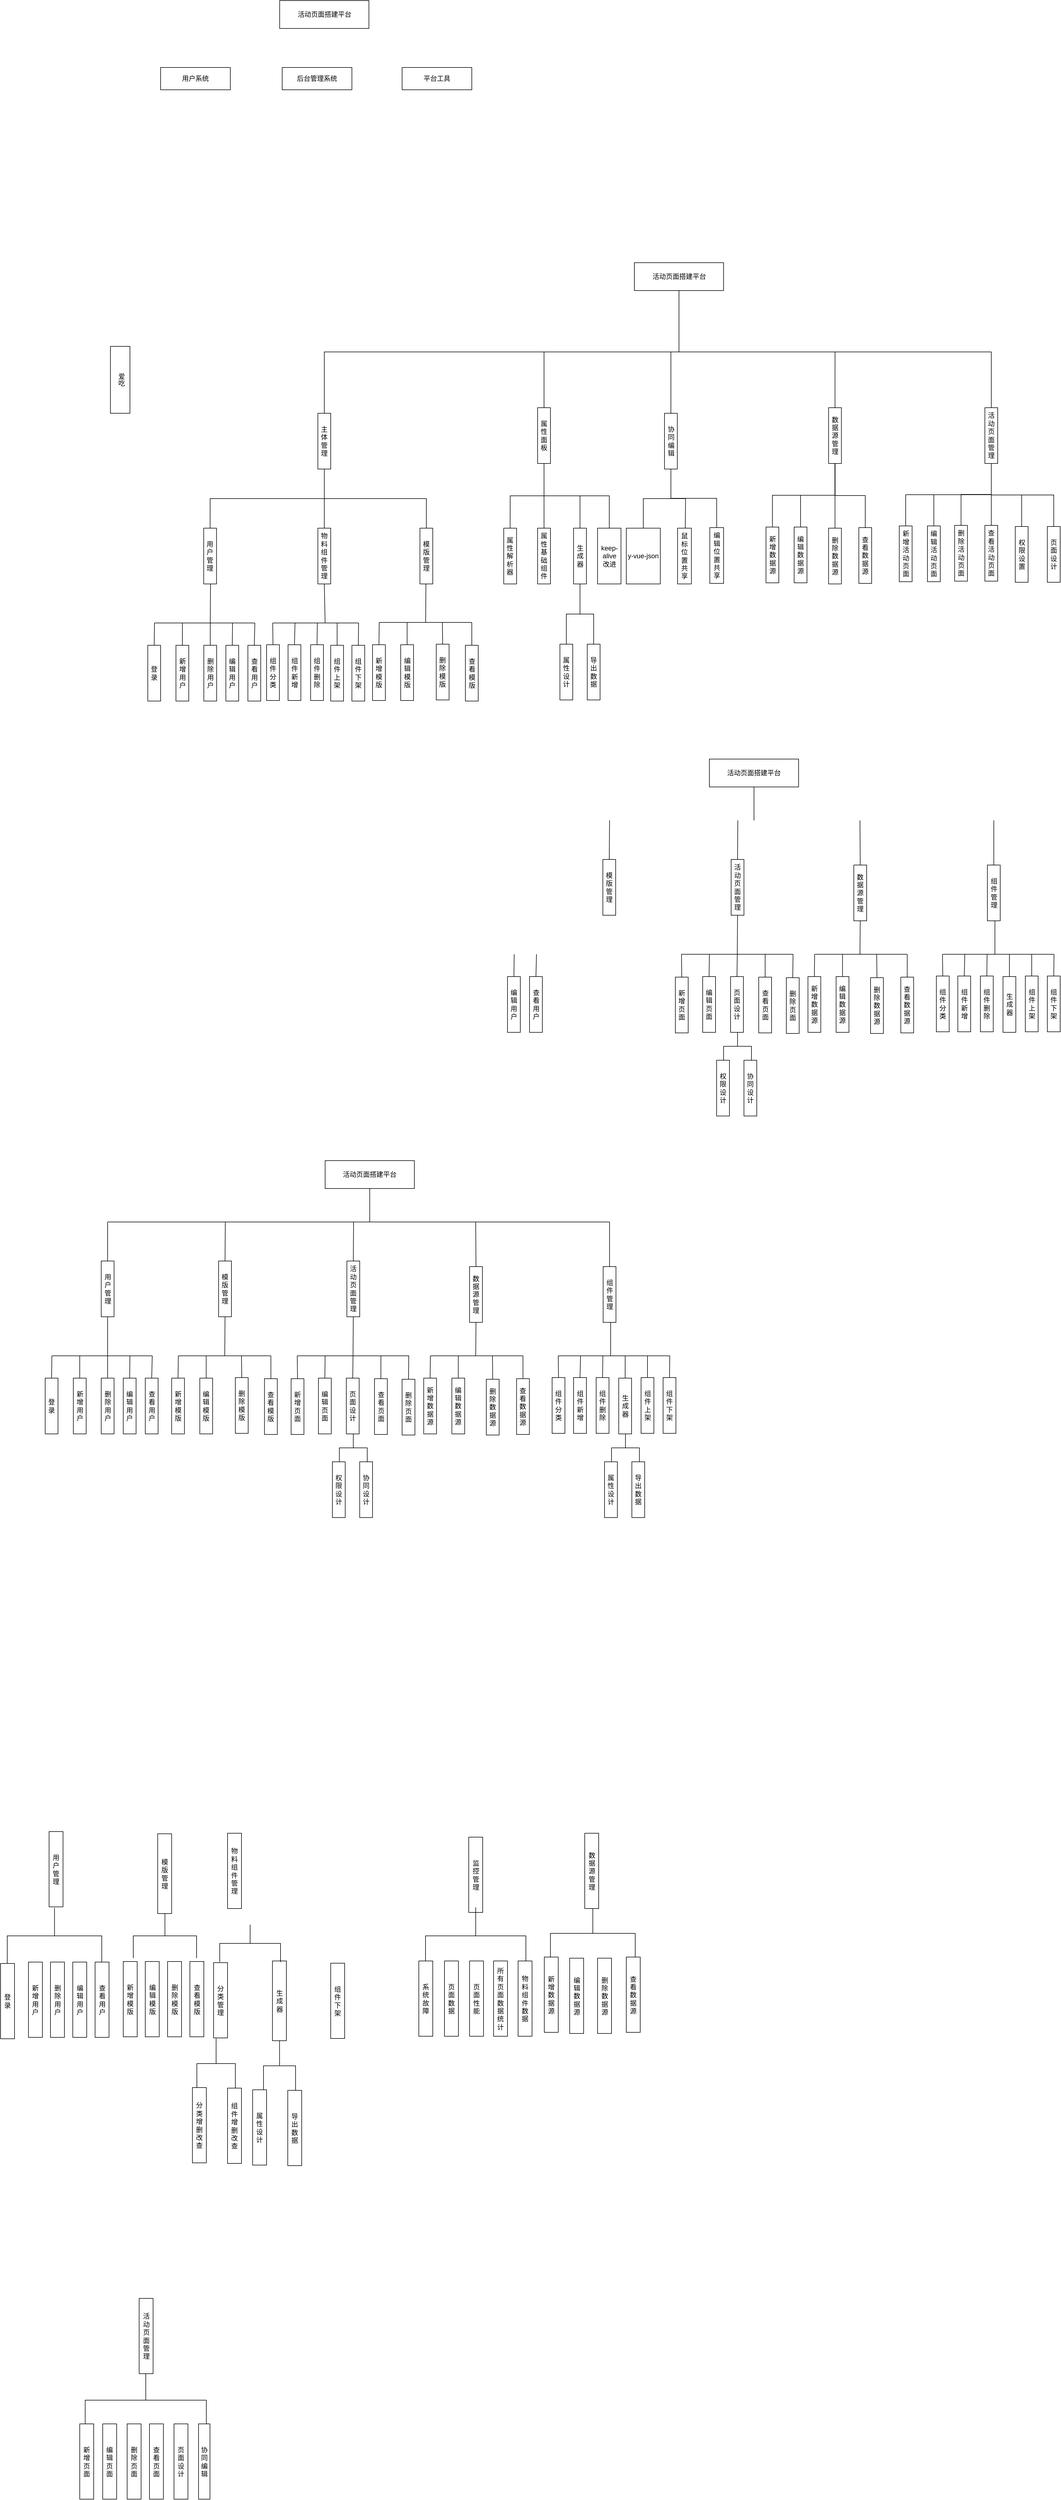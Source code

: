 <mxfile version="24.0.4" type="github">
  <diagram name="第 1 页" id="yezRByxBeG7q0EoHFZJD">
    <mxGraphModel dx="2074" dy="3484" grid="1" gridSize="10" guides="1" tooltips="1" connect="1" arrows="1" fold="1" page="1" pageScale="1" pageWidth="827" pageHeight="1169" math="0" shadow="0">
      <root>
        <mxCell id="0" />
        <mxCell id="1" parent="0" />
        <mxCell id="_EL9DQEcoJoAVr3Y6BzG-3" value="用户管理" style="rounded=0;whiteSpace=wrap;html=1;direction=south;" parent="1" vertex="1">
          <mxGeometry x="175" y="1653" width="25" height="135" as="geometry" />
        </mxCell>
        <mxCell id="_EL9DQEcoJoAVr3Y6BzG-4" value="数据源管理" style="rounded=0;whiteSpace=wrap;html=1;direction=south;" parent="1" vertex="1">
          <mxGeometry x="1135.5" y="1656" width="25" height="135" as="geometry" />
        </mxCell>
        <mxCell id="_EL9DQEcoJoAVr3Y6BzG-6" value="模版管理" style="rounded=0;whiteSpace=wrap;html=1;direction=south;" parent="1" vertex="1">
          <mxGeometry x="369.75" y="1657" width="25" height="143" as="geometry" />
        </mxCell>
        <mxCell id="_EL9DQEcoJoAVr3Y6BzG-8" value="活动页面管理" style="rounded=0;whiteSpace=wrap;html=1;direction=south;" parent="1" vertex="1">
          <mxGeometry x="336.5" y="2490" width="25" height="135" as="geometry" />
        </mxCell>
        <mxCell id="_EL9DQEcoJoAVr3Y6BzG-9" value="生成器" style="rounded=0;whiteSpace=wrap;html=1;direction=south;" parent="1" vertex="1">
          <mxGeometry x="575.5" y="1885" width="25" height="143" as="geometry" />
        </mxCell>
        <mxCell id="_EL9DQEcoJoAVr3Y6BzG-10" value="监控管理" style="rounded=0;whiteSpace=wrap;html=1;direction=south;" parent="1" vertex="1">
          <mxGeometry x="927.5" y="1663" width="25" height="135" as="geometry" />
        </mxCell>
        <mxCell id="_EL9DQEcoJoAVr3Y6BzG-11" value="" style="strokeWidth=1;html=1;shape=mxgraph.flowchart.annotation_2;align=left;labelPosition=right;pointerEvents=1;direction=south;" parent="1" vertex="1">
          <mxGeometry x="100" y="1790" width="169.5" height="100" as="geometry" />
        </mxCell>
        <mxCell id="_EL9DQEcoJoAVr3Y6BzG-12" value="新增用户" style="rounded=0;whiteSpace=wrap;html=1;direction=south;" parent="1" vertex="1">
          <mxGeometry x="138" y="1887" width="25" height="135" as="geometry" />
        </mxCell>
        <mxCell id="_EL9DQEcoJoAVr3Y6BzG-13" value="删除用户" style="rounded=0;whiteSpace=wrap;html=1;direction=south;" parent="1" vertex="1">
          <mxGeometry x="177.5" y="1887" width="25" height="135" as="geometry" />
        </mxCell>
        <mxCell id="_EL9DQEcoJoAVr3Y6BzG-14" value="编辑用户" style="rounded=0;whiteSpace=wrap;html=1;direction=south;" parent="1" vertex="1">
          <mxGeometry x="217.5" y="1887" width="25" height="135" as="geometry" />
        </mxCell>
        <mxCell id="_EL9DQEcoJoAVr3Y6BzG-15" value="查看用户" style="rounded=0;whiteSpace=wrap;html=1;direction=south;" parent="1" vertex="1">
          <mxGeometry x="257.5" y="1887" width="25" height="135" as="geometry" />
        </mxCell>
        <mxCell id="_EL9DQEcoJoAVr3Y6BzG-16" value="" style="strokeWidth=1;html=1;shape=mxgraph.flowchart.annotation_2;align=left;labelPosition=right;pointerEvents=1;direction=south;" parent="1" vertex="1">
          <mxGeometry x="326" y="1800" width="113.5" height="80" as="geometry" />
        </mxCell>
        <mxCell id="_EL9DQEcoJoAVr3Y6BzG-17" value="新增模版" style="rounded=0;whiteSpace=wrap;html=1;direction=south;" parent="1" vertex="1">
          <mxGeometry x="308" y="1886" width="25" height="135" as="geometry" />
        </mxCell>
        <mxCell id="_EL9DQEcoJoAVr3Y6BzG-18" value="编辑模版" style="rounded=0;whiteSpace=wrap;html=1;direction=south;" parent="1" vertex="1">
          <mxGeometry x="347.5" y="1886" width="25" height="135" as="geometry" />
        </mxCell>
        <mxCell id="_EL9DQEcoJoAVr3Y6BzG-19" value="删除模版" style="rounded=0;whiteSpace=wrap;html=1;direction=south;" parent="1" vertex="1">
          <mxGeometry x="387.5" y="1886" width="25" height="135" as="geometry" />
        </mxCell>
        <mxCell id="_EL9DQEcoJoAVr3Y6BzG-20" value="查看模版" style="rounded=0;whiteSpace=wrap;html=1;direction=south;" parent="1" vertex="1">
          <mxGeometry x="427.5" y="1886" width="25" height="135" as="geometry" />
        </mxCell>
        <mxCell id="_EL9DQEcoJoAVr3Y6BzG-21" value="" style="strokeWidth=1;html=1;shape=mxgraph.flowchart.annotation_2;align=left;labelPosition=right;pointerEvents=1;direction=south;" parent="1" vertex="1">
          <mxGeometry x="239.75" y="2625" width="217.25" height="95" as="geometry" />
        </mxCell>
        <mxCell id="_EL9DQEcoJoAVr3Y6BzG-22" value="新增页面" style="rounded=0;whiteSpace=wrap;html=1;direction=south;" parent="1" vertex="1">
          <mxGeometry x="230" y="2715" width="25" height="135" as="geometry" />
        </mxCell>
        <mxCell id="_EL9DQEcoJoAVr3Y6BzG-23" value="编辑页面" style="rounded=0;whiteSpace=wrap;html=1;direction=south;" parent="1" vertex="1">
          <mxGeometry x="271.16" y="2715" width="25" height="135" as="geometry" />
        </mxCell>
        <mxCell id="_EL9DQEcoJoAVr3Y6BzG-24" value="删除页面" style="rounded=0;whiteSpace=wrap;html=1;direction=south;" parent="1" vertex="1">
          <mxGeometry x="315" y="2715" width="25" height="135" as="geometry" />
        </mxCell>
        <mxCell id="_EL9DQEcoJoAVr3Y6BzG-25" value="查看页面" style="rounded=0;whiteSpace=wrap;html=1;direction=south;" parent="1" vertex="1">
          <mxGeometry x="355" y="2715" width="25" height="135" as="geometry" />
        </mxCell>
        <mxCell id="_EL9DQEcoJoAVr3Y6BzG-26" value="页面设计" style="rounded=0;whiteSpace=wrap;html=1;direction=south;" parent="1" vertex="1">
          <mxGeometry x="399" y="2715" width="25" height="135" as="geometry" />
        </mxCell>
        <mxCell id="_EL9DQEcoJoAVr3Y6BzG-27" value="协同编辑" style="rounded=0;whiteSpace=wrap;html=1;direction=south;" parent="1" vertex="1">
          <mxGeometry x="443" y="2715" width="20.5" height="135" as="geometry" />
        </mxCell>
        <mxCell id="_EL9DQEcoJoAVr3Y6BzG-28" value="" style="strokeWidth=1;html=1;shape=mxgraph.flowchart.annotation_2;align=left;labelPosition=right;pointerEvents=1;direction=south;" parent="1" vertex="1">
          <mxGeometry x="559.5" y="2028" width="57.5" height="90" as="geometry" />
        </mxCell>
        <mxCell id="_EL9DQEcoJoAVr3Y6BzG-29" value="属性设计" style="rounded=0;whiteSpace=wrap;html=1;direction=south;" parent="1" vertex="1">
          <mxGeometry x="540" y="2116" width="25" height="135" as="geometry" />
        </mxCell>
        <mxCell id="_EL9DQEcoJoAVr3Y6BzG-30" value="导出数据" style="rounded=0;whiteSpace=wrap;html=1;direction=south;" parent="1" vertex="1">
          <mxGeometry x="603" y="2117" width="25" height="135" as="geometry" />
        </mxCell>
        <mxCell id="_EL9DQEcoJoAVr3Y6BzG-31" value="" style="strokeWidth=1;html=1;shape=mxgraph.flowchart.annotation_2;align=left;labelPosition=right;pointerEvents=1;direction=south;" parent="1" vertex="1">
          <mxGeometry x="850" y="1789" width="180" height="102" as="geometry" />
        </mxCell>
        <mxCell id="_EL9DQEcoJoAVr3Y6BzG-32" value="系统故障" style="rounded=0;whiteSpace=wrap;html=1;direction=south;" parent="1" vertex="1">
          <mxGeometry x="838" y="1885" width="25" height="135" as="geometry" />
        </mxCell>
        <mxCell id="_EL9DQEcoJoAVr3Y6BzG-33" value="页面数据" style="rounded=0;whiteSpace=wrap;html=1;direction=south;" parent="1" vertex="1">
          <mxGeometry x="884" y="1885" width="25" height="135" as="geometry" />
        </mxCell>
        <mxCell id="_EL9DQEcoJoAVr3Y6BzG-34" value="页面性能" style="rounded=0;whiteSpace=wrap;html=1;direction=south;" parent="1" vertex="1">
          <mxGeometry x="929" y="1885" width="25" height="135" as="geometry" />
        </mxCell>
        <mxCell id="_EL9DQEcoJoAVr3Y6BzG-35" value="所有页面数据统计" style="rounded=0;whiteSpace=wrap;html=1;direction=south;" parent="1" vertex="1">
          <mxGeometry x="972" y="1885" width="25" height="135" as="geometry" />
        </mxCell>
        <mxCell id="_EL9DQEcoJoAVr3Y6BzG-36" value="物料组件数据" style="rounded=0;whiteSpace=wrap;html=1;direction=south;" parent="1" vertex="1">
          <mxGeometry x="1016" y="1885" width="25" height="135" as="geometry" />
        </mxCell>
        <mxCell id="_EL9DQEcoJoAVr3Y6BzG-37" value="" style="strokeWidth=1;html=1;shape=mxgraph.flowchart.annotation_2;align=left;labelPosition=right;pointerEvents=1;direction=south;" parent="1" vertex="1">
          <mxGeometry x="1074" y="1791" width="152" height="89" as="geometry" />
        </mxCell>
        <mxCell id="_EL9DQEcoJoAVr3Y6BzG-38" value="新增数据源" style="rounded=0;whiteSpace=wrap;html=1;direction=south;" parent="1" vertex="1">
          <mxGeometry x="1063" y="1878" width="25" height="135" as="geometry" />
        </mxCell>
        <mxCell id="_EL9DQEcoJoAVr3Y6BzG-39" value="编辑数据源" style="rounded=0;whiteSpace=wrap;html=1;direction=south;" parent="1" vertex="1">
          <mxGeometry x="1108.5" y="1880" width="25" height="135" as="geometry" />
        </mxCell>
        <mxCell id="_EL9DQEcoJoAVr3Y6BzG-40" value="删除数据源" style="rounded=0;whiteSpace=wrap;html=1;direction=south;" parent="1" vertex="1">
          <mxGeometry x="1158.5" y="1880" width="25" height="135" as="geometry" />
        </mxCell>
        <mxCell id="_EL9DQEcoJoAVr3Y6BzG-41" value="查看数据源" style="rounded=0;whiteSpace=wrap;html=1;direction=south;" parent="1" vertex="1">
          <mxGeometry x="1210" y="1878" width="25" height="135" as="geometry" />
        </mxCell>
        <mxCell id="_EL9DQEcoJoAVr3Y6BzG-42" value="物料组件管理" style="rounded=0;whiteSpace=wrap;html=1;direction=south;" parent="1" vertex="1">
          <mxGeometry x="495" y="1656" width="25" height="135" as="geometry" />
        </mxCell>
        <mxCell id="_EL9DQEcoJoAVr3Y6BzG-43" value="" style="strokeWidth=1;html=1;shape=mxgraph.flowchart.annotation_2;align=left;labelPosition=right;pointerEvents=1;direction=south;" parent="1" vertex="1">
          <mxGeometry x="481" y="1820" width="109" height="67" as="geometry" />
        </mxCell>
        <mxCell id="_EL9DQEcoJoAVr3Y6BzG-44" value="分类管理" style="rounded=0;whiteSpace=wrap;html=1;direction=south;" parent="1" vertex="1">
          <mxGeometry x="470" y="1888" width="25" height="135" as="geometry" />
        </mxCell>
        <mxCell id="_EL9DQEcoJoAVr3Y6BzG-48" value="组件下架" style="rounded=0;whiteSpace=wrap;html=1;direction=south;" parent="1" vertex="1">
          <mxGeometry x="680" y="1889" width="25" height="135" as="geometry" />
        </mxCell>
        <mxCell id="_EL9DQEcoJoAVr3Y6BzG-49" value="登录" style="rounded=0;whiteSpace=wrap;html=1;direction=south;" parent="1" vertex="1">
          <mxGeometry x="88" y="1889.5" width="25" height="135" as="geometry" />
        </mxCell>
        <mxCell id="_EL9DQEcoJoAVr3Y6BzG-53" value="" style="strokeWidth=1;html=1;shape=mxgraph.flowchart.annotation_2;align=left;labelPosition=right;pointerEvents=1;direction=south;" parent="1" vertex="1">
          <mxGeometry x="440" y="2024" width="69" height="90" as="geometry" />
        </mxCell>
        <mxCell id="_EL9DQEcoJoAVr3Y6BzG-54" value="分类增删改查" style="rounded=0;whiteSpace=wrap;html=1;direction=south;" parent="1" vertex="1">
          <mxGeometry x="432" y="2112" width="25" height="135" as="geometry" />
        </mxCell>
        <mxCell id="_EL9DQEcoJoAVr3Y6BzG-55" value="组件增删改查" style="rounded=0;whiteSpace=wrap;html=1;direction=south;" parent="1" vertex="1">
          <mxGeometry x="495" y="2113" width="25" height="135" as="geometry" />
        </mxCell>
        <mxCell id="eoEls10Fh8nNtT96hwVB-1" value="&lt;font style=&quot;font-size: 12px;&quot;&gt;活动页面搭建平台&lt;/font&gt;" style="rounded=0;whiteSpace=wrap;html=1;" parent="1" vertex="1">
          <mxGeometry x="670" y="450" width="160" height="50" as="geometry" />
        </mxCell>
        <mxCell id="eoEls10Fh8nNtT96hwVB-4" value="用户管理" style="rounded=0;whiteSpace=wrap;html=1;" parent="1" vertex="1">
          <mxGeometry x="268.5" y="630" width="23" height="100" as="geometry" />
        </mxCell>
        <mxCell id="eoEls10Fh8nNtT96hwVB-6" value="模版管理" style="rounded=0;whiteSpace=wrap;html=1;" parent="1" vertex="1">
          <mxGeometry x="479" y="630" width="23" height="100" as="geometry" />
        </mxCell>
        <mxCell id="eoEls10Fh8nNtT96hwVB-9" value="组件管理" style="rounded=0;whiteSpace=wrap;html=1;" parent="1" vertex="1">
          <mxGeometry x="1168.5" y="640" width="23" height="100" as="geometry" />
        </mxCell>
        <mxCell id="eoEls10Fh8nNtT96hwVB-13" value="活动页面管理" style="rounded=0;whiteSpace=wrap;html=1;" parent="1" vertex="1">
          <mxGeometry x="709" y="630" width="23" height="100" as="geometry" />
        </mxCell>
        <mxCell id="eoEls10Fh8nNtT96hwVB-15" value="" style="endArrow=none;html=1;rounded=0;entryX=0.5;entryY=1;entryDx=0;entryDy=0;" parent="1" target="eoEls10Fh8nNtT96hwVB-1" edge="1">
          <mxGeometry width="50" height="50" relative="1" as="geometry">
            <mxPoint x="750" y="560" as="sourcePoint" />
            <mxPoint x="770" y="860" as="targetPoint" />
            <Array as="points">
              <mxPoint x="750" y="520" />
            </Array>
          </mxGeometry>
        </mxCell>
        <mxCell id="eoEls10Fh8nNtT96hwVB-16" value="" style="endArrow=none;html=1;rounded=0;" parent="1" edge="1">
          <mxGeometry width="50" height="50" relative="1" as="geometry">
            <mxPoint x="280" y="560" as="sourcePoint" />
            <mxPoint x="1180" y="560" as="targetPoint" />
          </mxGeometry>
        </mxCell>
        <mxCell id="eoEls10Fh8nNtT96hwVB-17" value="" style="endArrow=none;html=1;rounded=0;exitX=0.5;exitY=0;exitDx=0;exitDy=0;" parent="1" source="eoEls10Fh8nNtT96hwVB-4" edge="1">
          <mxGeometry width="50" height="50" relative="1" as="geometry">
            <mxPoint x="720" y="910" as="sourcePoint" />
            <mxPoint x="280" y="560" as="targetPoint" />
          </mxGeometry>
        </mxCell>
        <mxCell id="eoEls10Fh8nNtT96hwVB-18" value="登录" style="rounded=0;whiteSpace=wrap;html=1;" parent="1" vertex="1">
          <mxGeometry x="168.0" y="840" width="23" height="100" as="geometry" />
        </mxCell>
        <mxCell id="eoEls10Fh8nNtT96hwVB-19" value="新增用户" style="rounded=0;whiteSpace=wrap;html=1;" parent="1" vertex="1">
          <mxGeometry x="218.5" y="840" width="23" height="100" as="geometry" />
        </mxCell>
        <mxCell id="eoEls10Fh8nNtT96hwVB-20" value="删除用户" style="rounded=0;whiteSpace=wrap;html=1;" parent="1" vertex="1">
          <mxGeometry x="268.5" y="840" width="23" height="100" as="geometry" />
        </mxCell>
        <mxCell id="eoEls10Fh8nNtT96hwVB-22" value="编辑用户" style="rounded=0;whiteSpace=wrap;html=1;" parent="1" vertex="1">
          <mxGeometry x="308.0" y="840" width="23" height="100" as="geometry" />
        </mxCell>
        <mxCell id="eoEls10Fh8nNtT96hwVB-23" value="查看用户" style="rounded=0;whiteSpace=wrap;html=1;" parent="1" vertex="1">
          <mxGeometry x="347.5" y="840" width="23" height="100" as="geometry" />
        </mxCell>
        <mxCell id="eoEls10Fh8nNtT96hwVB-26" value="" style="endArrow=none;html=1;rounded=0;exitX=0.5;exitY=1;exitDx=0;exitDy=0;" parent="1" source="eoEls10Fh8nNtT96hwVB-4" edge="1">
          <mxGeometry width="50" height="50" relative="1" as="geometry">
            <mxPoint x="720" y="500" as="sourcePoint" />
            <mxPoint x="280" y="800" as="targetPoint" />
          </mxGeometry>
        </mxCell>
        <mxCell id="eoEls10Fh8nNtT96hwVB-27" value="" style="endArrow=none;html=1;rounded=0;" parent="1" edge="1">
          <mxGeometry width="50" height="50" relative="1" as="geometry">
            <mxPoint x="180" y="800" as="sourcePoint" />
            <mxPoint x="360" y="800" as="targetPoint" />
          </mxGeometry>
        </mxCell>
        <mxCell id="eoEls10Fh8nNtT96hwVB-28" value="" style="endArrow=none;html=1;rounded=0;entryX=0.5;entryY=0;entryDx=0;entryDy=0;" parent="1" target="eoEls10Fh8nNtT96hwVB-18" edge="1">
          <mxGeometry width="50" height="50" relative="1" as="geometry">
            <mxPoint x="180" y="800" as="sourcePoint" />
            <mxPoint x="770" y="450" as="targetPoint" />
          </mxGeometry>
        </mxCell>
        <mxCell id="eoEls10Fh8nNtT96hwVB-30" value="" style="endArrow=none;html=1;rounded=0;entryX=0.5;entryY=0;entryDx=0;entryDy=0;" parent="1" target="eoEls10Fh8nNtT96hwVB-19" edge="1">
          <mxGeometry width="50" height="50" relative="1" as="geometry">
            <mxPoint x="230" y="800" as="sourcePoint" />
            <mxPoint x="770" y="450" as="targetPoint" />
          </mxGeometry>
        </mxCell>
        <mxCell id="eoEls10Fh8nNtT96hwVB-31" value="" style="endArrow=none;html=1;rounded=0;entryX=0.5;entryY=0;entryDx=0;entryDy=0;" parent="1" target="eoEls10Fh8nNtT96hwVB-20" edge="1">
          <mxGeometry width="50" height="50" relative="1" as="geometry">
            <mxPoint x="280" y="800" as="sourcePoint" />
            <mxPoint x="770" y="450" as="targetPoint" />
          </mxGeometry>
        </mxCell>
        <mxCell id="eoEls10Fh8nNtT96hwVB-32" value="" style="endArrow=none;html=1;rounded=0;entryX=0.5;entryY=0;entryDx=0;entryDy=0;" parent="1" target="eoEls10Fh8nNtT96hwVB-22" edge="1">
          <mxGeometry width="50" height="50" relative="1" as="geometry">
            <mxPoint x="320" y="800" as="sourcePoint" />
            <mxPoint x="330" y="830" as="targetPoint" />
          </mxGeometry>
        </mxCell>
        <mxCell id="eoEls10Fh8nNtT96hwVB-33" value="" style="endArrow=none;html=1;rounded=0;entryX=0.5;entryY=0;entryDx=0;entryDy=0;" parent="1" target="eoEls10Fh8nNtT96hwVB-23" edge="1">
          <mxGeometry width="50" height="50" relative="1" as="geometry">
            <mxPoint x="360" y="800" as="sourcePoint" />
            <mxPoint x="770" y="450" as="targetPoint" />
          </mxGeometry>
        </mxCell>
        <mxCell id="eoEls10Fh8nNtT96hwVB-34" value="新增模版" style="rounded=0;whiteSpace=wrap;html=1;" parent="1" vertex="1">
          <mxGeometry x="394.75" y="840" width="23" height="100" as="geometry" />
        </mxCell>
        <mxCell id="eoEls10Fh8nNtT96hwVB-35" value="编辑模版" style="rounded=0;whiteSpace=wrap;html=1;" parent="1" vertex="1">
          <mxGeometry x="445.25" y="840" width="23" height="100" as="geometry" />
        </mxCell>
        <mxCell id="eoEls10Fh8nNtT96hwVB-36" value="删除模版" style="rounded=0;whiteSpace=wrap;html=1;" parent="1" vertex="1">
          <mxGeometry x="509" y="839" width="23" height="100" as="geometry" />
        </mxCell>
        <mxCell id="eoEls10Fh8nNtT96hwVB-37" value="查看模版" style="rounded=0;whiteSpace=wrap;html=1;" parent="1" vertex="1">
          <mxGeometry x="561.25" y="841" width="23" height="100" as="geometry" />
        </mxCell>
        <mxCell id="eoEls10Fh8nNtT96hwVB-39" value="" style="endArrow=none;html=1;rounded=0;exitX=0.5;exitY=1;exitDx=0;exitDy=0;" parent="1" source="eoEls10Fh8nNtT96hwVB-6" edge="1">
          <mxGeometry width="50" height="50" relative="1" as="geometry">
            <mxPoint x="544" y="730" as="sourcePoint" />
            <mxPoint x="490" y="800" as="targetPoint" />
          </mxGeometry>
        </mxCell>
        <mxCell id="eoEls10Fh8nNtT96hwVB-40" value="" style="endArrow=none;html=1;rounded=0;" parent="1" edge="1">
          <mxGeometry width="50" height="50" relative="1" as="geometry">
            <mxPoint x="406.75" y="800" as="sourcePoint" />
            <mxPoint x="572.75" y="800" as="targetPoint" />
          </mxGeometry>
        </mxCell>
        <mxCell id="eoEls10Fh8nNtT96hwVB-41" value="" style="endArrow=none;html=1;rounded=0;entryX=0.5;entryY=0;entryDx=0;entryDy=0;" parent="1" target="eoEls10Fh8nNtT96hwVB-34" edge="1">
          <mxGeometry width="50" height="50" relative="1" as="geometry">
            <mxPoint x="406.75" y="800" as="sourcePoint" />
            <mxPoint x="996.75" y="450" as="targetPoint" />
          </mxGeometry>
        </mxCell>
        <mxCell id="eoEls10Fh8nNtT96hwVB-42" value="" style="endArrow=none;html=1;rounded=0;entryX=0.5;entryY=0;entryDx=0;entryDy=0;" parent="1" target="eoEls10Fh8nNtT96hwVB-35" edge="1">
          <mxGeometry width="50" height="50" relative="1" as="geometry">
            <mxPoint x="456.75" y="800" as="sourcePoint" />
            <mxPoint x="996.75" y="450" as="targetPoint" />
          </mxGeometry>
        </mxCell>
        <mxCell id="eoEls10Fh8nNtT96hwVB-43" value="" style="endArrow=none;html=1;rounded=0;entryX=0.5;entryY=0;entryDx=0;entryDy=0;" parent="1" target="eoEls10Fh8nNtT96hwVB-36" edge="1">
          <mxGeometry width="50" height="50" relative="1" as="geometry">
            <mxPoint x="520" y="800" as="sourcePoint" />
            <mxPoint x="996.75" y="450" as="targetPoint" />
          </mxGeometry>
        </mxCell>
        <mxCell id="eoEls10Fh8nNtT96hwVB-44" value="" style="endArrow=none;html=1;rounded=0;entryX=0.5;entryY=0;entryDx=0;entryDy=0;" parent="1" target="eoEls10Fh8nNtT96hwVB-37" edge="1">
          <mxGeometry width="50" height="50" relative="1" as="geometry">
            <mxPoint x="572.75" y="800" as="sourcePoint" />
            <mxPoint x="556.75" y="830" as="targetPoint" />
          </mxGeometry>
        </mxCell>
        <mxCell id="eoEls10Fh8nNtT96hwVB-46" value="新增页面" style="rounded=0;whiteSpace=wrap;html=1;" parent="1" vertex="1">
          <mxGeometry x="609" y="841" width="23" height="100" as="geometry" />
        </mxCell>
        <mxCell id="eoEls10Fh8nNtT96hwVB-47" value="编辑页面" style="rounded=0;whiteSpace=wrap;html=1;" parent="1" vertex="1">
          <mxGeometry x="658" y="840" width="23" height="100" as="geometry" />
        </mxCell>
        <mxCell id="eoEls10Fh8nNtT96hwVB-48" value="删除页面" style="rounded=0;whiteSpace=wrap;html=1;" parent="1" vertex="1">
          <mxGeometry x="808" y="842" width="23" height="100" as="geometry" />
        </mxCell>
        <mxCell id="eoEls10Fh8nNtT96hwVB-50" value="查看页面" style="rounded=0;whiteSpace=wrap;html=1;" parent="1" vertex="1">
          <mxGeometry x="758.5" y="841" width="23" height="100" as="geometry" />
        </mxCell>
        <mxCell id="eoEls10Fh8nNtT96hwVB-51" value="页面设计" style="rounded=0;whiteSpace=wrap;html=1;" parent="1" vertex="1">
          <mxGeometry x="708" y="840" width="23" height="100" as="geometry" />
        </mxCell>
        <mxCell id="eoEls10Fh8nNtT96hwVB-52" value="权限设计" style="rounded=0;whiteSpace=wrap;html=1;" parent="1" vertex="1">
          <mxGeometry x="683" y="990" width="23" height="100" as="geometry" />
        </mxCell>
        <mxCell id="eoEls10Fh8nNtT96hwVB-53" value="协同设计" style="rounded=0;whiteSpace=wrap;html=1;" parent="1" vertex="1">
          <mxGeometry x="732" y="990" width="23" height="100" as="geometry" />
        </mxCell>
        <mxCell id="eoEls10Fh8nNtT96hwVB-54" value="数据源管理" style="rounded=0;whiteSpace=wrap;html=1;" parent="1" vertex="1">
          <mxGeometry x="929" y="640" width="23" height="100" as="geometry" />
        </mxCell>
        <mxCell id="eoEls10Fh8nNtT96hwVB-55" value="新增数据源" style="rounded=0;whiteSpace=wrap;html=1;" parent="1" vertex="1">
          <mxGeometry x="846.75" y="840" width="23" height="100" as="geometry" />
        </mxCell>
        <mxCell id="eoEls10Fh8nNtT96hwVB-56" value="编辑数据源" style="rounded=0;whiteSpace=wrap;html=1;" parent="1" vertex="1">
          <mxGeometry x="897.25" y="840" width="23" height="100" as="geometry" />
        </mxCell>
        <mxCell id="eoEls10Fh8nNtT96hwVB-57" value="删除数据源" style="rounded=0;whiteSpace=wrap;html=1;" parent="1" vertex="1">
          <mxGeometry x="959" y="842" width="23" height="100" as="geometry" />
        </mxCell>
        <mxCell id="eoEls10Fh8nNtT96hwVB-58" value="查看数据源" style="rounded=0;whiteSpace=wrap;html=1;" parent="1" vertex="1">
          <mxGeometry x="1013.25" y="841" width="23" height="100" as="geometry" />
        </mxCell>
        <mxCell id="eoEls10Fh8nNtT96hwVB-59" value="" style="endArrow=none;html=1;rounded=0;exitX=0.5;exitY=1;exitDx=0;exitDy=0;" parent="1" source="eoEls10Fh8nNtT96hwVB-54" edge="1">
          <mxGeometry width="50" height="50" relative="1" as="geometry">
            <mxPoint x="996" y="730" as="sourcePoint" />
            <mxPoint x="940" y="800" as="targetPoint" />
          </mxGeometry>
        </mxCell>
        <mxCell id="eoEls10Fh8nNtT96hwVB-60" value="" style="endArrow=none;html=1;rounded=0;" parent="1" edge="1">
          <mxGeometry width="50" height="50" relative="1" as="geometry">
            <mxPoint x="858.75" y="800" as="sourcePoint" />
            <mxPoint x="1024.75" y="800" as="targetPoint" />
          </mxGeometry>
        </mxCell>
        <mxCell id="eoEls10Fh8nNtT96hwVB-61" value="" style="endArrow=none;html=1;rounded=0;entryX=0.5;entryY=0;entryDx=0;entryDy=0;" parent="1" target="eoEls10Fh8nNtT96hwVB-55" edge="1">
          <mxGeometry width="50" height="50" relative="1" as="geometry">
            <mxPoint x="858.75" y="800" as="sourcePoint" />
            <mxPoint x="1448.75" y="450" as="targetPoint" />
          </mxGeometry>
        </mxCell>
        <mxCell id="eoEls10Fh8nNtT96hwVB-62" value="" style="endArrow=none;html=1;rounded=0;entryX=0.5;entryY=0;entryDx=0;entryDy=0;" parent="1" target="eoEls10Fh8nNtT96hwVB-56" edge="1">
          <mxGeometry width="50" height="50" relative="1" as="geometry">
            <mxPoint x="908.75" y="800" as="sourcePoint" />
            <mxPoint x="1448.75" y="450" as="targetPoint" />
          </mxGeometry>
        </mxCell>
        <mxCell id="eoEls10Fh8nNtT96hwVB-63" value="" style="endArrow=none;html=1;rounded=0;entryX=0.5;entryY=0;entryDx=0;entryDy=0;" parent="1" target="eoEls10Fh8nNtT96hwVB-57" edge="1">
          <mxGeometry width="50" height="50" relative="1" as="geometry">
            <mxPoint x="970" y="800" as="sourcePoint" />
            <mxPoint x="1448.75" y="450" as="targetPoint" />
          </mxGeometry>
        </mxCell>
        <mxCell id="eoEls10Fh8nNtT96hwVB-64" value="" style="endArrow=none;html=1;rounded=0;entryX=0.5;entryY=0;entryDx=0;entryDy=0;" parent="1" target="eoEls10Fh8nNtT96hwVB-58" edge="1">
          <mxGeometry width="50" height="50" relative="1" as="geometry">
            <mxPoint x="1024.75" y="800" as="sourcePoint" />
            <mxPoint x="1008.75" y="830" as="targetPoint" />
          </mxGeometry>
        </mxCell>
        <mxCell id="eoEls10Fh8nNtT96hwVB-65" value="" style="endArrow=none;html=1;rounded=0;entryX=0.5;entryY=1;entryDx=0;entryDy=0;" parent="1" target="eoEls10Fh8nNtT96hwVB-13" edge="1">
          <mxGeometry width="50" height="50" relative="1" as="geometry">
            <mxPoint x="720" y="800" as="sourcePoint" />
            <mxPoint x="770" y="810" as="targetPoint" />
          </mxGeometry>
        </mxCell>
        <mxCell id="eoEls10Fh8nNtT96hwVB-66" value="" style="endArrow=none;html=1;rounded=0;entryX=-4.007;entryY=0.525;entryDx=0;entryDy=0;entryPerimeter=0;" parent="1" edge="1">
          <mxGeometry width="50" height="50" relative="1" as="geometry">
            <mxPoint x="620" y="800" as="sourcePoint" />
            <mxPoint x="820.35" y="800.029" as="targetPoint" />
          </mxGeometry>
        </mxCell>
        <mxCell id="eoEls10Fh8nNtT96hwVB-67" value="" style="endArrow=none;html=1;rounded=0;exitX=0.5;exitY=0;exitDx=0;exitDy=0;" parent="1" source="eoEls10Fh8nNtT96hwVB-51" edge="1">
          <mxGeometry width="50" height="50" relative="1" as="geometry">
            <mxPoint x="720" y="840" as="sourcePoint" />
            <mxPoint x="720" y="800" as="targetPoint" />
          </mxGeometry>
        </mxCell>
        <mxCell id="eoEls10Fh8nNtT96hwVB-68" value="" style="endArrow=none;html=1;rounded=0;exitX=0.5;exitY=0;exitDx=0;exitDy=0;" parent="1" source="eoEls10Fh8nNtT96hwVB-46" edge="1">
          <mxGeometry width="50" height="50" relative="1" as="geometry">
            <mxPoint x="720" y="860" as="sourcePoint" />
            <mxPoint x="620" y="800" as="targetPoint" />
          </mxGeometry>
        </mxCell>
        <mxCell id="eoEls10Fh8nNtT96hwVB-69" value="" style="endArrow=none;html=1;rounded=0;exitX=0.5;exitY=0;exitDx=0;exitDy=0;" parent="1" source="eoEls10Fh8nNtT96hwVB-47" edge="1">
          <mxGeometry width="50" height="50" relative="1" as="geometry">
            <mxPoint x="720" y="860" as="sourcePoint" />
            <mxPoint x="670" y="800" as="targetPoint" />
          </mxGeometry>
        </mxCell>
        <mxCell id="eoEls10Fh8nNtT96hwVB-70" value="" style="endArrow=none;html=1;rounded=0;exitX=0.5;exitY=0;exitDx=0;exitDy=0;" parent="1" source="eoEls10Fh8nNtT96hwVB-50" edge="1">
          <mxGeometry width="50" height="50" relative="1" as="geometry">
            <mxPoint x="720" y="860" as="sourcePoint" />
            <mxPoint x="770" y="800" as="targetPoint" />
          </mxGeometry>
        </mxCell>
        <mxCell id="eoEls10Fh8nNtT96hwVB-71" value="" style="endArrow=none;html=1;rounded=0;exitX=0.5;exitY=0;exitDx=0;exitDy=0;" parent="1" source="eoEls10Fh8nNtT96hwVB-48" edge="1">
          <mxGeometry width="50" height="50" relative="1" as="geometry">
            <mxPoint x="720" y="860" as="sourcePoint" />
            <mxPoint x="820" y="800" as="targetPoint" />
          </mxGeometry>
        </mxCell>
        <mxCell id="eoEls10Fh8nNtT96hwVB-72" value="组件分类" style="rounded=0;whiteSpace=wrap;html=1;" parent="1" vertex="1">
          <mxGeometry x="1077" y="839" width="23" height="100" as="geometry" />
        </mxCell>
        <mxCell id="eoEls10Fh8nNtT96hwVB-73" value="组件新增" style="rounded=0;whiteSpace=wrap;html=1;" parent="1" vertex="1">
          <mxGeometry x="1115.5" y="839" width="23" height="100" as="geometry" />
        </mxCell>
        <mxCell id="eoEls10Fh8nNtT96hwVB-74" value="组件删除" style="rounded=0;whiteSpace=wrap;html=1;" parent="1" vertex="1">
          <mxGeometry x="1156" y="839" width="23" height="100" as="geometry" />
        </mxCell>
        <mxCell id="eoEls10Fh8nNtT96hwVB-75" value="生成器" style="rounded=0;whiteSpace=wrap;html=1;" parent="1" vertex="1">
          <mxGeometry x="1196.5" y="840" width="23" height="100" as="geometry" />
        </mxCell>
        <mxCell id="eoEls10Fh8nNtT96hwVB-76" value="组件上架" style="rounded=0;whiteSpace=wrap;html=1;" parent="1" vertex="1">
          <mxGeometry x="1236.5" y="839" width="23" height="100" as="geometry" />
        </mxCell>
        <mxCell id="eoEls10Fh8nNtT96hwVB-77" value="组件下架" style="rounded=0;whiteSpace=wrap;html=1;" parent="1" vertex="1">
          <mxGeometry x="1276" y="839" width="23" height="100" as="geometry" />
        </mxCell>
        <mxCell id="eoEls10Fh8nNtT96hwVB-78" value="" style="endArrow=none;html=1;rounded=0;entryX=0.5;entryY=1;entryDx=0;entryDy=0;" parent="1" edge="1">
          <mxGeometry width="50" height="50" relative="1" as="geometry">
            <mxPoint x="1182" y="800" as="sourcePoint" />
            <mxPoint x="1182" y="740" as="targetPoint" />
          </mxGeometry>
        </mxCell>
        <mxCell id="eoEls10Fh8nNtT96hwVB-79" value="" style="endArrow=none;html=1;rounded=0;" parent="1" edge="1">
          <mxGeometry width="50" height="50" relative="1" as="geometry">
            <mxPoint x="1088" y="800" as="sourcePoint" />
            <mxPoint x="1288" y="800" as="targetPoint" />
          </mxGeometry>
        </mxCell>
        <mxCell id="eoEls10Fh8nNtT96hwVB-80" value="" style="endArrow=none;html=1;rounded=0;exitX=0.5;exitY=0;exitDx=0;exitDy=0;" parent="1" source="eoEls10Fh8nNtT96hwVB-72" edge="1">
          <mxGeometry width="50" height="50" relative="1" as="geometry">
            <mxPoint x="728" y="860" as="sourcePoint" />
            <mxPoint x="1088" y="800" as="targetPoint" />
          </mxGeometry>
        </mxCell>
        <mxCell id="eoEls10Fh8nNtT96hwVB-81" value="" style="endArrow=none;html=1;rounded=0;exitX=0.5;exitY=0;exitDx=0;exitDy=0;" parent="1" source="eoEls10Fh8nNtT96hwVB-73" edge="1">
          <mxGeometry width="50" height="50" relative="1" as="geometry">
            <mxPoint x="728" y="860" as="sourcePoint" />
            <mxPoint x="1128" y="800" as="targetPoint" />
          </mxGeometry>
        </mxCell>
        <mxCell id="eoEls10Fh8nNtT96hwVB-82" value="" style="endArrow=none;html=1;rounded=0;exitX=0.5;exitY=0;exitDx=0;exitDy=0;" parent="1" source="eoEls10Fh8nNtT96hwVB-74" edge="1">
          <mxGeometry width="50" height="50" relative="1" as="geometry">
            <mxPoint x="768" y="860" as="sourcePoint" />
            <mxPoint x="1168" y="800" as="targetPoint" />
          </mxGeometry>
        </mxCell>
        <mxCell id="eoEls10Fh8nNtT96hwVB-83" value="" style="endArrow=none;html=1;rounded=0;exitX=0.5;exitY=0;exitDx=0;exitDy=0;" parent="1" source="eoEls10Fh8nNtT96hwVB-75" edge="1">
          <mxGeometry width="50" height="50" relative="1" as="geometry">
            <mxPoint x="768" y="860" as="sourcePoint" />
            <mxPoint x="1208" y="800" as="targetPoint" />
          </mxGeometry>
        </mxCell>
        <mxCell id="eoEls10Fh8nNtT96hwVB-84" value="" style="endArrow=none;html=1;rounded=0;exitX=0.5;exitY=0;exitDx=0;exitDy=0;" parent="1" source="eoEls10Fh8nNtT96hwVB-76" edge="1">
          <mxGeometry width="50" height="50" relative="1" as="geometry">
            <mxPoint x="768" y="860" as="sourcePoint" />
            <mxPoint x="1248" y="800" as="targetPoint" />
          </mxGeometry>
        </mxCell>
        <mxCell id="eoEls10Fh8nNtT96hwVB-85" value="" style="endArrow=none;html=1;rounded=0;exitX=0.5;exitY=0;exitDx=0;exitDy=0;" parent="1" source="eoEls10Fh8nNtT96hwVB-77" edge="1">
          <mxGeometry width="50" height="50" relative="1" as="geometry">
            <mxPoint x="768" y="860" as="sourcePoint" />
            <mxPoint x="1288" y="800" as="targetPoint" />
          </mxGeometry>
        </mxCell>
        <mxCell id="eoEls10Fh8nNtT96hwVB-87" value="" style="strokeWidth=1;html=1;shape=mxgraph.flowchart.annotation_2;align=left;labelPosition=right;pointerEvents=1;direction=south;" parent="1" vertex="1">
          <mxGeometry x="695.5" y="940" width="50" height="50" as="geometry" />
        </mxCell>
        <mxCell id="eoEls10Fh8nNtT96hwVB-88" value="属性设计" style="rounded=0;whiteSpace=wrap;html=1;" parent="1" vertex="1">
          <mxGeometry x="1171" y="990" width="23" height="100" as="geometry" />
        </mxCell>
        <mxCell id="eoEls10Fh8nNtT96hwVB-89" value="导出数据" style="rounded=0;whiteSpace=wrap;html=1;" parent="1" vertex="1">
          <mxGeometry x="1220" y="990" width="23" height="100" as="geometry" />
        </mxCell>
        <mxCell id="eoEls10Fh8nNtT96hwVB-90" value="" style="strokeWidth=1;html=1;shape=mxgraph.flowchart.annotation_2;align=left;labelPosition=right;pointerEvents=1;direction=south;" parent="1" vertex="1">
          <mxGeometry x="1183.5" y="940" width="50" height="50" as="geometry" />
        </mxCell>
        <mxCell id="rZ12Plim51_7xB85KV7m-1" value="" style="endArrow=none;html=1;rounded=0;exitX=0.5;exitY=0;exitDx=0;exitDy=0;" parent="1" source="eoEls10Fh8nNtT96hwVB-6" edge="1">
          <mxGeometry width="50" height="50" relative="1" as="geometry">
            <mxPoint x="750" y="780" as="sourcePoint" />
            <mxPoint x="491" y="560" as="targetPoint" />
          </mxGeometry>
        </mxCell>
        <mxCell id="rZ12Plim51_7xB85KV7m-2" value="" style="endArrow=none;html=1;rounded=0;exitX=0.5;exitY=0;exitDx=0;exitDy=0;" parent="1" source="eoEls10Fh8nNtT96hwVB-13" edge="1">
          <mxGeometry width="50" height="50" relative="1" as="geometry">
            <mxPoint x="750" y="780" as="sourcePoint" />
            <mxPoint x="721" y="560" as="targetPoint" />
          </mxGeometry>
        </mxCell>
        <mxCell id="rZ12Plim51_7xB85KV7m-3" value="" style="endArrow=none;html=1;rounded=0;exitX=0.5;exitY=0;exitDx=0;exitDy=0;" parent="1" source="eoEls10Fh8nNtT96hwVB-54" edge="1">
          <mxGeometry width="50" height="50" relative="1" as="geometry">
            <mxPoint x="750" y="780" as="sourcePoint" />
            <mxPoint x="940" y="560" as="targetPoint" />
          </mxGeometry>
        </mxCell>
        <mxCell id="rZ12Plim51_7xB85KV7m-4" value="" style="endArrow=none;html=1;rounded=0;entryX=0.5;entryY=0;entryDx=0;entryDy=0;" parent="1" target="eoEls10Fh8nNtT96hwVB-9" edge="1">
          <mxGeometry width="50" height="50" relative="1" as="geometry">
            <mxPoint x="1180" y="560" as="sourcePoint" />
            <mxPoint x="800" y="730" as="targetPoint" />
          </mxGeometry>
        </mxCell>
        <mxCell id="eg4o8szcJnxe1MxoudN2-78" value="&lt;font style=&quot;font-size: 12px;&quot;&gt;活动页面搭建平台&lt;/font&gt;" style="rounded=0;whiteSpace=wrap;html=1;" parent="1" vertex="1">
          <mxGeometry x="1359" y="-270" width="160" height="50" as="geometry" />
        </mxCell>
        <mxCell id="eg4o8szcJnxe1MxoudN2-80" value="模版管理" style="rounded=0;whiteSpace=wrap;html=1;" parent="1" vertex="1">
          <mxGeometry x="1168" y="-90" width="23" height="100" as="geometry" />
        </mxCell>
        <mxCell id="eg4o8szcJnxe1MxoudN2-81" value="组件管理" style="rounded=0;whiteSpace=wrap;html=1;" parent="1" vertex="1">
          <mxGeometry x="1857.5" y="-80" width="23" height="100" as="geometry" />
        </mxCell>
        <mxCell id="eg4o8szcJnxe1MxoudN2-82" value="活动页面管理" style="rounded=0;whiteSpace=wrap;html=1;" parent="1" vertex="1">
          <mxGeometry x="1398" y="-90" width="23" height="100" as="geometry" />
        </mxCell>
        <mxCell id="eg4o8szcJnxe1MxoudN2-83" value="" style="endArrow=none;html=1;rounded=0;entryX=0.5;entryY=1;entryDx=0;entryDy=0;" parent="1" target="eg4o8szcJnxe1MxoudN2-78" edge="1">
          <mxGeometry width="50" height="50" relative="1" as="geometry">
            <mxPoint x="1439" y="-160" as="sourcePoint" />
            <mxPoint x="1459" y="140" as="targetPoint" />
            <Array as="points">
              <mxPoint x="1439" y="-200" />
            </Array>
          </mxGeometry>
        </mxCell>
        <mxCell id="eg4o8szcJnxe1MxoudN2-89" value="编辑用户" style="rounded=0;whiteSpace=wrap;html=1;" parent="1" vertex="1">
          <mxGeometry x="997" y="120" width="23" height="100" as="geometry" />
        </mxCell>
        <mxCell id="eg4o8szcJnxe1MxoudN2-90" value="查看用户" style="rounded=0;whiteSpace=wrap;html=1;" parent="1" vertex="1">
          <mxGeometry x="1036.5" y="120" width="23" height="100" as="geometry" />
        </mxCell>
        <mxCell id="eg4o8szcJnxe1MxoudN2-96" value="" style="endArrow=none;html=1;rounded=0;entryX=0.5;entryY=0;entryDx=0;entryDy=0;" parent="1" target="eg4o8szcJnxe1MxoudN2-89" edge="1">
          <mxGeometry width="50" height="50" relative="1" as="geometry">
            <mxPoint x="1009" y="80" as="sourcePoint" />
            <mxPoint x="1019" y="110" as="targetPoint" />
          </mxGeometry>
        </mxCell>
        <mxCell id="eg4o8szcJnxe1MxoudN2-97" value="" style="endArrow=none;html=1;rounded=0;entryX=0.5;entryY=0;entryDx=0;entryDy=0;" parent="1" target="eg4o8szcJnxe1MxoudN2-90" edge="1">
          <mxGeometry width="50" height="50" relative="1" as="geometry">
            <mxPoint x="1049" y="80" as="sourcePoint" />
            <mxPoint x="1459" y="-270" as="targetPoint" />
          </mxGeometry>
        </mxCell>
        <mxCell id="eg4o8szcJnxe1MxoudN2-98" value="新增模版" style="rounded=0;whiteSpace=wrap;html=1;" parent="1" vertex="1">
          <mxGeometry x="755" y="-475" width="23" height="100" as="geometry" />
        </mxCell>
        <mxCell id="eg4o8szcJnxe1MxoudN2-99" value="编辑模版" style="rounded=0;whiteSpace=wrap;html=1;" parent="1" vertex="1">
          <mxGeometry x="805.5" y="-475" width="23" height="100" as="geometry" />
        </mxCell>
        <mxCell id="eg4o8szcJnxe1MxoudN2-100" value="删除模版" style="rounded=0;whiteSpace=wrap;html=1;" parent="1" vertex="1">
          <mxGeometry x="869.25" y="-476" width="23" height="100" as="geometry" />
        </mxCell>
        <mxCell id="eg4o8szcJnxe1MxoudN2-101" value="查看模版" style="rounded=0;whiteSpace=wrap;html=1;" parent="1" vertex="1">
          <mxGeometry x="921.5" y="-474" width="23" height="100" as="geometry" />
        </mxCell>
        <mxCell id="eg4o8szcJnxe1MxoudN2-102" value="" style="endArrow=none;html=1;rounded=0;exitX=0.5;exitY=1;exitDx=0;exitDy=0;" parent="1" edge="1">
          <mxGeometry width="50" height="50" relative="1" as="geometry">
            <mxPoint x="850.75" y="-585" as="sourcePoint" />
            <mxPoint x="850.25" y="-515" as="targetPoint" />
          </mxGeometry>
        </mxCell>
        <mxCell id="eg4o8szcJnxe1MxoudN2-103" value="" style="endArrow=none;html=1;rounded=0;" parent="1" edge="1">
          <mxGeometry width="50" height="50" relative="1" as="geometry">
            <mxPoint x="767" y="-515" as="sourcePoint" />
            <mxPoint x="933" y="-515" as="targetPoint" />
          </mxGeometry>
        </mxCell>
        <mxCell id="eg4o8szcJnxe1MxoudN2-104" value="" style="endArrow=none;html=1;rounded=0;entryX=0.5;entryY=0;entryDx=0;entryDy=0;" parent="1" target="eg4o8szcJnxe1MxoudN2-98" edge="1">
          <mxGeometry width="50" height="50" relative="1" as="geometry">
            <mxPoint x="767" y="-515" as="sourcePoint" />
            <mxPoint x="1357" y="-865" as="targetPoint" />
          </mxGeometry>
        </mxCell>
        <mxCell id="eg4o8szcJnxe1MxoudN2-105" value="" style="endArrow=none;html=1;rounded=0;entryX=0.5;entryY=0;entryDx=0;entryDy=0;" parent="1" target="eg4o8szcJnxe1MxoudN2-99" edge="1">
          <mxGeometry width="50" height="50" relative="1" as="geometry">
            <mxPoint x="817" y="-515" as="sourcePoint" />
            <mxPoint x="1357" y="-865" as="targetPoint" />
          </mxGeometry>
        </mxCell>
        <mxCell id="eg4o8szcJnxe1MxoudN2-106" value="" style="endArrow=none;html=1;rounded=0;entryX=0.5;entryY=0;entryDx=0;entryDy=0;" parent="1" target="eg4o8szcJnxe1MxoudN2-100" edge="1">
          <mxGeometry width="50" height="50" relative="1" as="geometry">
            <mxPoint x="880.25" y="-515" as="sourcePoint" />
            <mxPoint x="1357" y="-865" as="targetPoint" />
          </mxGeometry>
        </mxCell>
        <mxCell id="eg4o8szcJnxe1MxoudN2-107" value="" style="endArrow=none;html=1;rounded=0;entryX=0.5;entryY=0;entryDx=0;entryDy=0;" parent="1" target="eg4o8szcJnxe1MxoudN2-101" edge="1">
          <mxGeometry width="50" height="50" relative="1" as="geometry">
            <mxPoint x="933" y="-515" as="sourcePoint" />
            <mxPoint x="917" y="-485" as="targetPoint" />
          </mxGeometry>
        </mxCell>
        <mxCell id="eg4o8szcJnxe1MxoudN2-108" value="新增页面" style="rounded=0;whiteSpace=wrap;html=1;" parent="1" vertex="1">
          <mxGeometry x="1298" y="121" width="23" height="100" as="geometry" />
        </mxCell>
        <mxCell id="eg4o8szcJnxe1MxoudN2-109" value="编辑页面" style="rounded=0;whiteSpace=wrap;html=1;" parent="1" vertex="1">
          <mxGeometry x="1347" y="120" width="23" height="100" as="geometry" />
        </mxCell>
        <mxCell id="eg4o8szcJnxe1MxoudN2-110" value="删除页面" style="rounded=0;whiteSpace=wrap;html=1;" parent="1" vertex="1">
          <mxGeometry x="1497" y="122" width="23" height="100" as="geometry" />
        </mxCell>
        <mxCell id="eg4o8szcJnxe1MxoudN2-111" value="查看页面" style="rounded=0;whiteSpace=wrap;html=1;" parent="1" vertex="1">
          <mxGeometry x="1447.5" y="121" width="23" height="100" as="geometry" />
        </mxCell>
        <mxCell id="eg4o8szcJnxe1MxoudN2-112" value="页面设计" style="rounded=0;whiteSpace=wrap;html=1;" parent="1" vertex="1">
          <mxGeometry x="1397" y="120" width="23" height="100" as="geometry" />
        </mxCell>
        <mxCell id="eg4o8szcJnxe1MxoudN2-113" value="权限设计" style="rounded=0;whiteSpace=wrap;html=1;" parent="1" vertex="1">
          <mxGeometry x="1372" y="270" width="23" height="100" as="geometry" />
        </mxCell>
        <mxCell id="eg4o8szcJnxe1MxoudN2-114" value="协同设计" style="rounded=0;whiteSpace=wrap;html=1;" parent="1" vertex="1">
          <mxGeometry x="1421" y="270" width="23" height="100" as="geometry" />
        </mxCell>
        <mxCell id="eg4o8szcJnxe1MxoudN2-115" value="数据源管理" style="rounded=0;whiteSpace=wrap;html=1;" parent="1" vertex="1">
          <mxGeometry x="1618" y="-80" width="23" height="100" as="geometry" />
        </mxCell>
        <mxCell id="eg4o8szcJnxe1MxoudN2-116" value="新增数据源" style="rounded=0;whiteSpace=wrap;html=1;" parent="1" vertex="1">
          <mxGeometry x="1535.75" y="120" width="23" height="100" as="geometry" />
        </mxCell>
        <mxCell id="eg4o8szcJnxe1MxoudN2-117" value="编辑数据源" style="rounded=0;whiteSpace=wrap;html=1;" parent="1" vertex="1">
          <mxGeometry x="1586.25" y="120" width="23" height="100" as="geometry" />
        </mxCell>
        <mxCell id="eg4o8szcJnxe1MxoudN2-118" value="删除数据源" style="rounded=0;whiteSpace=wrap;html=1;" parent="1" vertex="1">
          <mxGeometry x="1648" y="122" width="23" height="100" as="geometry" />
        </mxCell>
        <mxCell id="eg4o8szcJnxe1MxoudN2-119" value="查看数据源" style="rounded=0;whiteSpace=wrap;html=1;" parent="1" vertex="1">
          <mxGeometry x="1702.25" y="121" width="23" height="100" as="geometry" />
        </mxCell>
        <mxCell id="eg4o8szcJnxe1MxoudN2-120" value="" style="endArrow=none;html=1;rounded=0;exitX=0.5;exitY=1;exitDx=0;exitDy=0;" parent="1" source="eg4o8szcJnxe1MxoudN2-115" edge="1">
          <mxGeometry width="50" height="50" relative="1" as="geometry">
            <mxPoint x="1685" y="10" as="sourcePoint" />
            <mxPoint x="1629" y="80" as="targetPoint" />
          </mxGeometry>
        </mxCell>
        <mxCell id="eg4o8szcJnxe1MxoudN2-121" value="" style="endArrow=none;html=1;rounded=0;" parent="1" edge="1">
          <mxGeometry width="50" height="50" relative="1" as="geometry">
            <mxPoint x="1547.75" y="80" as="sourcePoint" />
            <mxPoint x="1713.75" y="80" as="targetPoint" />
          </mxGeometry>
        </mxCell>
        <mxCell id="eg4o8szcJnxe1MxoudN2-122" value="" style="endArrow=none;html=1;rounded=0;entryX=0.5;entryY=0;entryDx=0;entryDy=0;" parent="1" target="eg4o8szcJnxe1MxoudN2-116" edge="1">
          <mxGeometry width="50" height="50" relative="1" as="geometry">
            <mxPoint x="1547.75" y="80" as="sourcePoint" />
            <mxPoint x="2137.75" y="-270" as="targetPoint" />
          </mxGeometry>
        </mxCell>
        <mxCell id="eg4o8szcJnxe1MxoudN2-123" value="" style="endArrow=none;html=1;rounded=0;entryX=0.5;entryY=0;entryDx=0;entryDy=0;" parent="1" target="eg4o8szcJnxe1MxoudN2-117" edge="1">
          <mxGeometry width="50" height="50" relative="1" as="geometry">
            <mxPoint x="1597.75" y="80" as="sourcePoint" />
            <mxPoint x="2137.75" y="-270" as="targetPoint" />
          </mxGeometry>
        </mxCell>
        <mxCell id="eg4o8szcJnxe1MxoudN2-124" value="" style="endArrow=none;html=1;rounded=0;entryX=0.5;entryY=0;entryDx=0;entryDy=0;" parent="1" target="eg4o8szcJnxe1MxoudN2-118" edge="1">
          <mxGeometry width="50" height="50" relative="1" as="geometry">
            <mxPoint x="1659" y="80" as="sourcePoint" />
            <mxPoint x="2137.75" y="-270" as="targetPoint" />
          </mxGeometry>
        </mxCell>
        <mxCell id="eg4o8szcJnxe1MxoudN2-125" value="" style="endArrow=none;html=1;rounded=0;entryX=0.5;entryY=0;entryDx=0;entryDy=0;" parent="1" target="eg4o8szcJnxe1MxoudN2-119" edge="1">
          <mxGeometry width="50" height="50" relative="1" as="geometry">
            <mxPoint x="1713.75" y="80" as="sourcePoint" />
            <mxPoint x="1697.75" y="110" as="targetPoint" />
          </mxGeometry>
        </mxCell>
        <mxCell id="eg4o8szcJnxe1MxoudN2-126" value="" style="endArrow=none;html=1;rounded=0;entryX=0.5;entryY=1;entryDx=0;entryDy=0;" parent="1" target="eg4o8szcJnxe1MxoudN2-82" edge="1">
          <mxGeometry width="50" height="50" relative="1" as="geometry">
            <mxPoint x="1409" y="80" as="sourcePoint" />
            <mxPoint x="1459" y="90" as="targetPoint" />
          </mxGeometry>
        </mxCell>
        <mxCell id="eg4o8szcJnxe1MxoudN2-127" value="" style="endArrow=none;html=1;rounded=0;entryX=-4.007;entryY=0.525;entryDx=0;entryDy=0;entryPerimeter=0;" parent="1" edge="1">
          <mxGeometry width="50" height="50" relative="1" as="geometry">
            <mxPoint x="1309" y="80" as="sourcePoint" />
            <mxPoint x="1509.35" y="80.029" as="targetPoint" />
          </mxGeometry>
        </mxCell>
        <mxCell id="eg4o8szcJnxe1MxoudN2-128" value="" style="endArrow=none;html=1;rounded=0;exitX=0.5;exitY=0;exitDx=0;exitDy=0;" parent="1" source="eg4o8szcJnxe1MxoudN2-112" edge="1">
          <mxGeometry width="50" height="50" relative="1" as="geometry">
            <mxPoint x="1409" y="120" as="sourcePoint" />
            <mxPoint x="1409" y="80" as="targetPoint" />
          </mxGeometry>
        </mxCell>
        <mxCell id="eg4o8szcJnxe1MxoudN2-129" value="" style="endArrow=none;html=1;rounded=0;exitX=0.5;exitY=0;exitDx=0;exitDy=0;" parent="1" source="eg4o8szcJnxe1MxoudN2-108" edge="1">
          <mxGeometry width="50" height="50" relative="1" as="geometry">
            <mxPoint x="1409" y="140" as="sourcePoint" />
            <mxPoint x="1309" y="80" as="targetPoint" />
          </mxGeometry>
        </mxCell>
        <mxCell id="eg4o8szcJnxe1MxoudN2-130" value="" style="endArrow=none;html=1;rounded=0;exitX=0.5;exitY=0;exitDx=0;exitDy=0;" parent="1" source="eg4o8szcJnxe1MxoudN2-109" edge="1">
          <mxGeometry width="50" height="50" relative="1" as="geometry">
            <mxPoint x="1409" y="140" as="sourcePoint" />
            <mxPoint x="1359" y="80" as="targetPoint" />
          </mxGeometry>
        </mxCell>
        <mxCell id="eg4o8szcJnxe1MxoudN2-131" value="" style="endArrow=none;html=1;rounded=0;exitX=0.5;exitY=0;exitDx=0;exitDy=0;" parent="1" source="eg4o8szcJnxe1MxoudN2-111" edge="1">
          <mxGeometry width="50" height="50" relative="1" as="geometry">
            <mxPoint x="1409" y="140" as="sourcePoint" />
            <mxPoint x="1459" y="80" as="targetPoint" />
          </mxGeometry>
        </mxCell>
        <mxCell id="eg4o8szcJnxe1MxoudN2-132" value="" style="endArrow=none;html=1;rounded=0;exitX=0.5;exitY=0;exitDx=0;exitDy=0;" parent="1" source="eg4o8szcJnxe1MxoudN2-110" edge="1">
          <mxGeometry width="50" height="50" relative="1" as="geometry">
            <mxPoint x="1409" y="140" as="sourcePoint" />
            <mxPoint x="1509" y="80" as="targetPoint" />
          </mxGeometry>
        </mxCell>
        <mxCell id="eg4o8szcJnxe1MxoudN2-133" value="组件分类" style="rounded=0;whiteSpace=wrap;html=1;" parent="1" vertex="1">
          <mxGeometry x="1766" y="119" width="23" height="100" as="geometry" />
        </mxCell>
        <mxCell id="eg4o8szcJnxe1MxoudN2-134" value="组件新增" style="rounded=0;whiteSpace=wrap;html=1;" parent="1" vertex="1">
          <mxGeometry x="1804.5" y="119" width="23" height="100" as="geometry" />
        </mxCell>
        <mxCell id="eg4o8szcJnxe1MxoudN2-135" value="组件删除" style="rounded=0;whiteSpace=wrap;html=1;" parent="1" vertex="1">
          <mxGeometry x="1845" y="119" width="23" height="100" as="geometry" />
        </mxCell>
        <mxCell id="eg4o8szcJnxe1MxoudN2-136" value="生成器" style="rounded=0;whiteSpace=wrap;html=1;" parent="1" vertex="1">
          <mxGeometry x="1885.5" y="120" width="23" height="100" as="geometry" />
        </mxCell>
        <mxCell id="eg4o8szcJnxe1MxoudN2-137" value="组件上架" style="rounded=0;whiteSpace=wrap;html=1;" parent="1" vertex="1">
          <mxGeometry x="1925.5" y="119" width="23" height="100" as="geometry" />
        </mxCell>
        <mxCell id="eg4o8szcJnxe1MxoudN2-138" value="组件下架" style="rounded=0;whiteSpace=wrap;html=1;" parent="1" vertex="1">
          <mxGeometry x="1965" y="119" width="23" height="100" as="geometry" />
        </mxCell>
        <mxCell id="eg4o8szcJnxe1MxoudN2-139" value="" style="endArrow=none;html=1;rounded=0;entryX=0.5;entryY=1;entryDx=0;entryDy=0;" parent="1" edge="1">
          <mxGeometry width="50" height="50" relative="1" as="geometry">
            <mxPoint x="1871" y="80" as="sourcePoint" />
            <mxPoint x="1871" y="20" as="targetPoint" />
          </mxGeometry>
        </mxCell>
        <mxCell id="eg4o8szcJnxe1MxoudN2-140" value="" style="endArrow=none;html=1;rounded=0;" parent="1" edge="1">
          <mxGeometry width="50" height="50" relative="1" as="geometry">
            <mxPoint x="1777" y="80" as="sourcePoint" />
            <mxPoint x="1977" y="80" as="targetPoint" />
          </mxGeometry>
        </mxCell>
        <mxCell id="eg4o8szcJnxe1MxoudN2-141" value="" style="endArrow=none;html=1;rounded=0;exitX=0.5;exitY=0;exitDx=0;exitDy=0;" parent="1" source="eg4o8szcJnxe1MxoudN2-133" edge="1">
          <mxGeometry width="50" height="50" relative="1" as="geometry">
            <mxPoint x="1417" y="140" as="sourcePoint" />
            <mxPoint x="1777" y="80" as="targetPoint" />
          </mxGeometry>
        </mxCell>
        <mxCell id="eg4o8szcJnxe1MxoudN2-142" value="" style="endArrow=none;html=1;rounded=0;exitX=0.5;exitY=0;exitDx=0;exitDy=0;" parent="1" source="eg4o8szcJnxe1MxoudN2-134" edge="1">
          <mxGeometry width="50" height="50" relative="1" as="geometry">
            <mxPoint x="1417" y="140" as="sourcePoint" />
            <mxPoint x="1817" y="80" as="targetPoint" />
          </mxGeometry>
        </mxCell>
        <mxCell id="eg4o8szcJnxe1MxoudN2-143" value="" style="endArrow=none;html=1;rounded=0;exitX=0.5;exitY=0;exitDx=0;exitDy=0;" parent="1" source="eg4o8szcJnxe1MxoudN2-135" edge="1">
          <mxGeometry width="50" height="50" relative="1" as="geometry">
            <mxPoint x="1457" y="140" as="sourcePoint" />
            <mxPoint x="1857" y="80" as="targetPoint" />
          </mxGeometry>
        </mxCell>
        <mxCell id="eg4o8szcJnxe1MxoudN2-144" value="" style="endArrow=none;html=1;rounded=0;exitX=0.5;exitY=0;exitDx=0;exitDy=0;" parent="1" source="eg4o8szcJnxe1MxoudN2-136" edge="1">
          <mxGeometry width="50" height="50" relative="1" as="geometry">
            <mxPoint x="1457" y="140" as="sourcePoint" />
            <mxPoint x="1897" y="80" as="targetPoint" />
          </mxGeometry>
        </mxCell>
        <mxCell id="eg4o8szcJnxe1MxoudN2-145" value="" style="endArrow=none;html=1;rounded=0;exitX=0.5;exitY=0;exitDx=0;exitDy=0;" parent="1" source="eg4o8szcJnxe1MxoudN2-137" edge="1">
          <mxGeometry width="50" height="50" relative="1" as="geometry">
            <mxPoint x="1457" y="140" as="sourcePoint" />
            <mxPoint x="1937" y="80" as="targetPoint" />
          </mxGeometry>
        </mxCell>
        <mxCell id="eg4o8szcJnxe1MxoudN2-146" value="" style="endArrow=none;html=1;rounded=0;exitX=0.5;exitY=0;exitDx=0;exitDy=0;" parent="1" source="eg4o8szcJnxe1MxoudN2-138" edge="1">
          <mxGeometry width="50" height="50" relative="1" as="geometry">
            <mxPoint x="1457" y="140" as="sourcePoint" />
            <mxPoint x="1977" y="80" as="targetPoint" />
          </mxGeometry>
        </mxCell>
        <mxCell id="eg4o8szcJnxe1MxoudN2-147" value="" style="strokeWidth=1;html=1;shape=mxgraph.flowchart.annotation_2;align=left;labelPosition=right;pointerEvents=1;direction=south;" parent="1" vertex="1">
          <mxGeometry x="1384.5" y="220" width="50" height="50" as="geometry" />
        </mxCell>
        <mxCell id="eg4o8szcJnxe1MxoudN2-148" value="属性设计" style="rounded=0;whiteSpace=wrap;html=1;" parent="1" vertex="1">
          <mxGeometry x="1091" y="-476" width="23" height="100" as="geometry" />
        </mxCell>
        <mxCell id="eg4o8szcJnxe1MxoudN2-149" value="导出数据" style="rounded=0;whiteSpace=wrap;html=1;" parent="1" vertex="1">
          <mxGeometry x="1140" y="-476" width="23" height="100" as="geometry" />
        </mxCell>
        <mxCell id="eg4o8szcJnxe1MxoudN2-151" value="" style="endArrow=none;html=1;rounded=0;exitX=0.5;exitY=0;exitDx=0;exitDy=0;" parent="1" source="eg4o8szcJnxe1MxoudN2-80" edge="1">
          <mxGeometry width="50" height="50" relative="1" as="geometry">
            <mxPoint x="1439" y="60" as="sourcePoint" />
            <mxPoint x="1180" y="-160" as="targetPoint" />
          </mxGeometry>
        </mxCell>
        <mxCell id="eg4o8szcJnxe1MxoudN2-152" value="" style="endArrow=none;html=1;rounded=0;exitX=0.5;exitY=0;exitDx=0;exitDy=0;" parent="1" source="eg4o8szcJnxe1MxoudN2-82" edge="1">
          <mxGeometry width="50" height="50" relative="1" as="geometry">
            <mxPoint x="1439" y="60" as="sourcePoint" />
            <mxPoint x="1410" y="-160" as="targetPoint" />
          </mxGeometry>
        </mxCell>
        <mxCell id="eg4o8szcJnxe1MxoudN2-153" value="" style="endArrow=none;html=1;rounded=0;exitX=0.5;exitY=0;exitDx=0;exitDy=0;" parent="1" source="eg4o8szcJnxe1MxoudN2-115" edge="1">
          <mxGeometry width="50" height="50" relative="1" as="geometry">
            <mxPoint x="1439" y="60" as="sourcePoint" />
            <mxPoint x="1629" y="-160" as="targetPoint" />
          </mxGeometry>
        </mxCell>
        <mxCell id="eg4o8szcJnxe1MxoudN2-154" value="" style="endArrow=none;html=1;rounded=0;entryX=0.5;entryY=0;entryDx=0;entryDy=0;" parent="1" target="eg4o8szcJnxe1MxoudN2-81" edge="1">
          <mxGeometry width="50" height="50" relative="1" as="geometry">
            <mxPoint x="1869" y="-160" as="sourcePoint" />
            <mxPoint x="1489" y="10" as="targetPoint" />
          </mxGeometry>
        </mxCell>
        <mxCell id="eg4o8szcJnxe1MxoudN2-260" style="edgeStyle=orthogonalEdgeStyle;rounded=0;orthogonalLoop=1;jettySize=auto;html=1;exitX=0.5;exitY=1;exitDx=0;exitDy=0;entryX=0.5;entryY=0;entryDx=0;entryDy=0;endArrow=none;endFill=0;" parent="1" source="eg4o8szcJnxe1MxoudN2-155" target="eg4o8szcJnxe1MxoudN2-156" edge="1">
          <mxGeometry relative="1" as="geometry" />
        </mxCell>
        <mxCell id="eg4o8szcJnxe1MxoudN2-261" style="edgeStyle=orthogonalEdgeStyle;rounded=0;orthogonalLoop=1;jettySize=auto;html=1;exitX=0.5;exitY=1;exitDx=0;exitDy=0;entryX=0.5;entryY=0;entryDx=0;entryDy=0;startArrow=none;startFill=0;endArrow=none;endFill=0;" parent="1" source="eg4o8szcJnxe1MxoudN2-155" target="eg4o8szcJnxe1MxoudN2-201" edge="1">
          <mxGeometry relative="1" as="geometry">
            <Array as="points">
              <mxPoint x="1305" y="-1000" />
              <mxPoint x="1063" y="-1000" />
            </Array>
          </mxGeometry>
        </mxCell>
        <mxCell id="eg4o8szcJnxe1MxoudN2-262" style="edgeStyle=orthogonalEdgeStyle;rounded=0;orthogonalLoop=1;jettySize=auto;html=1;exitX=0.5;exitY=1;exitDx=0;exitDy=0;entryX=0.5;entryY=0;entryDx=0;entryDy=0;endArrow=none;endFill=0;" parent="1" source="eg4o8szcJnxe1MxoudN2-155" target="eg4o8szcJnxe1MxoudN2-207" edge="1">
          <mxGeometry relative="1" as="geometry" />
        </mxCell>
        <mxCell id="eg4o8szcJnxe1MxoudN2-263" style="edgeStyle=orthogonalEdgeStyle;rounded=0;orthogonalLoop=1;jettySize=auto;html=1;exitX=0.5;exitY=1;exitDx=0;exitDy=0;entryX=0.5;entryY=0;entryDx=0;entryDy=0;endArrow=none;endFill=0;" parent="1" source="eg4o8szcJnxe1MxoudN2-155" target="eg4o8szcJnxe1MxoudN2-211" edge="1">
          <mxGeometry relative="1" as="geometry">
            <Array as="points">
              <mxPoint x="1305" y="-1000" />
              <mxPoint x="1584" y="-1000" />
            </Array>
          </mxGeometry>
        </mxCell>
        <mxCell id="eg4o8szcJnxe1MxoudN2-264" style="edgeStyle=orthogonalEdgeStyle;rounded=0;orthogonalLoop=1;jettySize=auto;html=1;exitX=0.5;exitY=1;exitDx=0;exitDy=0;entryX=0.5;entryY=0;entryDx=0;entryDy=0;endArrow=none;endFill=0;" parent="1" source="eg4o8szcJnxe1MxoudN2-155" target="eg4o8szcJnxe1MxoudN2-222" edge="1">
          <mxGeometry relative="1" as="geometry">
            <Array as="points">
              <mxPoint x="1305" y="-1000" />
              <mxPoint x="1865" y="-1000" />
            </Array>
          </mxGeometry>
        </mxCell>
        <mxCell id="eg4o8szcJnxe1MxoudN2-155" value="&lt;font style=&quot;font-size: 12px;&quot;&gt;活动页面搭建平台&lt;/font&gt;" style="rounded=0;whiteSpace=wrap;html=1;" parent="1" vertex="1">
          <mxGeometry x="1224.5" y="-1160" width="160" height="50" as="geometry" />
        </mxCell>
        <mxCell id="eg4o8szcJnxe1MxoudN2-198" style="edgeStyle=orthogonalEdgeStyle;rounded=0;orthogonalLoop=1;jettySize=auto;html=1;exitX=0.5;exitY=1;exitDx=0;exitDy=0;endArrow=none;endFill=0;" parent="1" source="eg4o8szcJnxe1MxoudN2-156" target="eg4o8szcJnxe1MxoudN2-170" edge="1">
          <mxGeometry relative="1" as="geometry" />
        </mxCell>
        <mxCell id="eg4o8szcJnxe1MxoudN2-199" style="edgeStyle=orthogonalEdgeStyle;rounded=0;orthogonalLoop=1;jettySize=auto;html=1;exitX=0.5;exitY=1;exitDx=0;exitDy=0;entryX=0.5;entryY=0;entryDx=0;entryDy=0;endArrow=none;endFill=0;" parent="1" source="eg4o8szcJnxe1MxoudN2-156" target="eg4o8szcJnxe1MxoudN2-169" edge="1">
          <mxGeometry relative="1" as="geometry" />
        </mxCell>
        <mxCell id="eg4o8szcJnxe1MxoudN2-200" style="edgeStyle=orthogonalEdgeStyle;rounded=0;orthogonalLoop=1;jettySize=auto;html=1;exitX=0.5;exitY=1;exitDx=0;exitDy=0;entryX=0.5;entryY=0;entryDx=0;entryDy=0;endArrow=none;endFill=0;" parent="1" source="eg4o8szcJnxe1MxoudN2-156" target="eg4o8szcJnxe1MxoudN2-171" edge="1">
          <mxGeometry relative="1" as="geometry" />
        </mxCell>
        <mxCell id="eg4o8szcJnxe1MxoudN2-156" value="主体管理" style="rounded=0;whiteSpace=wrap;html=1;" parent="1" vertex="1">
          <mxGeometry x="657" y="-890" width="23" height="100" as="geometry" />
        </mxCell>
        <mxCell id="eg4o8szcJnxe1MxoudN2-169" value="用户管理" style="rounded=0;whiteSpace=wrap;html=1;" parent="1" vertex="1">
          <mxGeometry x="452.25" y="-684" width="23" height="100" as="geometry" />
        </mxCell>
        <mxCell id="eg4o8szcJnxe1MxoudN2-170" value="物料组件管理" style="rounded=0;whiteSpace=wrap;html=1;" parent="1" vertex="1">
          <mxGeometry x="657" y="-684" width="23" height="100" as="geometry" />
        </mxCell>
        <mxCell id="eg4o8szcJnxe1MxoudN2-171" value="模版管理" style="rounded=0;whiteSpace=wrap;html=1;" parent="1" vertex="1">
          <mxGeometry x="840" y="-684" width="23" height="100" as="geometry" />
        </mxCell>
        <mxCell id="eg4o8szcJnxe1MxoudN2-172" value="登录" style="rounded=0;whiteSpace=wrap;html=1;" parent="1" vertex="1">
          <mxGeometry x="352" y="-474" width="23" height="100" as="geometry" />
        </mxCell>
        <mxCell id="eg4o8szcJnxe1MxoudN2-173" value="新增用户" style="rounded=0;whiteSpace=wrap;html=1;" parent="1" vertex="1">
          <mxGeometry x="402.5" y="-474" width="23" height="100" as="geometry" />
        </mxCell>
        <mxCell id="eg4o8szcJnxe1MxoudN2-174" value="删除用户" style="rounded=0;whiteSpace=wrap;html=1;" parent="1" vertex="1">
          <mxGeometry x="452.5" y="-474" width="23" height="100" as="geometry" />
        </mxCell>
        <mxCell id="eg4o8szcJnxe1MxoudN2-175" value="编辑用户" style="rounded=0;whiteSpace=wrap;html=1;" parent="1" vertex="1">
          <mxGeometry x="492" y="-474" width="23" height="100" as="geometry" />
        </mxCell>
        <mxCell id="eg4o8szcJnxe1MxoudN2-176" value="查看用户" style="rounded=0;whiteSpace=wrap;html=1;" parent="1" vertex="1">
          <mxGeometry x="531.5" y="-474" width="23" height="100" as="geometry" />
        </mxCell>
        <mxCell id="eg4o8szcJnxe1MxoudN2-177" value="" style="endArrow=none;html=1;rounded=0;exitX=0.5;exitY=1;exitDx=0;exitDy=0;" parent="1" edge="1">
          <mxGeometry width="50" height="50" relative="1" as="geometry">
            <mxPoint x="464.5" y="-584" as="sourcePoint" />
            <mxPoint x="464" y="-514" as="targetPoint" />
          </mxGeometry>
        </mxCell>
        <mxCell id="eg4o8szcJnxe1MxoudN2-178" value="" style="endArrow=none;html=1;rounded=0;" parent="1" edge="1">
          <mxGeometry width="50" height="50" relative="1" as="geometry">
            <mxPoint x="364" y="-514" as="sourcePoint" />
            <mxPoint x="544" y="-514" as="targetPoint" />
          </mxGeometry>
        </mxCell>
        <mxCell id="eg4o8szcJnxe1MxoudN2-179" value="" style="endArrow=none;html=1;rounded=0;entryX=0.5;entryY=0;entryDx=0;entryDy=0;" parent="1" target="eg4o8szcJnxe1MxoudN2-172" edge="1">
          <mxGeometry width="50" height="50" relative="1" as="geometry">
            <mxPoint x="364" y="-514" as="sourcePoint" />
            <mxPoint x="954" y="-864" as="targetPoint" />
          </mxGeometry>
        </mxCell>
        <mxCell id="eg4o8szcJnxe1MxoudN2-180" value="" style="endArrow=none;html=1;rounded=0;entryX=0.5;entryY=0;entryDx=0;entryDy=0;" parent="1" target="eg4o8szcJnxe1MxoudN2-173" edge="1">
          <mxGeometry width="50" height="50" relative="1" as="geometry">
            <mxPoint x="414" y="-514" as="sourcePoint" />
            <mxPoint x="954" y="-864" as="targetPoint" />
          </mxGeometry>
        </mxCell>
        <mxCell id="eg4o8szcJnxe1MxoudN2-181" value="" style="endArrow=none;html=1;rounded=0;entryX=0.5;entryY=0;entryDx=0;entryDy=0;" parent="1" target="eg4o8szcJnxe1MxoudN2-174" edge="1">
          <mxGeometry width="50" height="50" relative="1" as="geometry">
            <mxPoint x="464" y="-514" as="sourcePoint" />
            <mxPoint x="954" y="-864" as="targetPoint" />
          </mxGeometry>
        </mxCell>
        <mxCell id="eg4o8szcJnxe1MxoudN2-182" value="" style="endArrow=none;html=1;rounded=0;entryX=0.5;entryY=0;entryDx=0;entryDy=0;" parent="1" target="eg4o8szcJnxe1MxoudN2-175" edge="1">
          <mxGeometry width="50" height="50" relative="1" as="geometry">
            <mxPoint x="504" y="-514" as="sourcePoint" />
            <mxPoint x="514" y="-484" as="targetPoint" />
          </mxGeometry>
        </mxCell>
        <mxCell id="eg4o8szcJnxe1MxoudN2-183" value="" style="endArrow=none;html=1;rounded=0;entryX=0.5;entryY=0;entryDx=0;entryDy=0;" parent="1" target="eg4o8szcJnxe1MxoudN2-176" edge="1">
          <mxGeometry width="50" height="50" relative="1" as="geometry">
            <mxPoint x="544" y="-514" as="sourcePoint" />
            <mxPoint x="954" y="-864" as="targetPoint" />
          </mxGeometry>
        </mxCell>
        <mxCell id="eg4o8szcJnxe1MxoudN2-184" value="组件分类" style="rounded=0;whiteSpace=wrap;html=1;" parent="1" vertex="1">
          <mxGeometry x="565" y="-475" width="23" height="100" as="geometry" />
        </mxCell>
        <mxCell id="eg4o8szcJnxe1MxoudN2-185" value="组件新增" style="rounded=0;whiteSpace=wrap;html=1;" parent="1" vertex="1">
          <mxGeometry x="603.5" y="-475" width="23" height="100" as="geometry" />
        </mxCell>
        <mxCell id="eg4o8szcJnxe1MxoudN2-186" value="组件删除" style="rounded=0;whiteSpace=wrap;html=1;" parent="1" vertex="1">
          <mxGeometry x="644" y="-475" width="23" height="100" as="geometry" />
        </mxCell>
        <mxCell id="eg4o8szcJnxe1MxoudN2-188" value="组件上架" style="rounded=0;whiteSpace=wrap;html=1;" parent="1" vertex="1">
          <mxGeometry x="680" y="-474" width="23" height="100" as="geometry" />
        </mxCell>
        <mxCell id="eg4o8szcJnxe1MxoudN2-189" value="组件下架" style="rounded=0;whiteSpace=wrap;html=1;" parent="1" vertex="1">
          <mxGeometry x="718" y="-474" width="23" height="100" as="geometry" />
        </mxCell>
        <mxCell id="eg4o8szcJnxe1MxoudN2-190" value="" style="endArrow=none;html=1;rounded=0;entryX=0.5;entryY=1;entryDx=0;entryDy=0;" parent="1" target="eg4o8szcJnxe1MxoudN2-170" edge="1">
          <mxGeometry width="50" height="50" relative="1" as="geometry">
            <mxPoint x="670" y="-514" as="sourcePoint" />
            <mxPoint x="670" y="-574" as="targetPoint" />
          </mxGeometry>
        </mxCell>
        <mxCell id="eg4o8szcJnxe1MxoudN2-191" value="" style="endArrow=none;html=1;rounded=0;" parent="1" edge="1">
          <mxGeometry width="50" height="50" relative="1" as="geometry">
            <mxPoint x="576" y="-514" as="sourcePoint" />
            <mxPoint x="730" y="-514" as="targetPoint" />
          </mxGeometry>
        </mxCell>
        <mxCell id="eg4o8szcJnxe1MxoudN2-192" value="" style="endArrow=none;html=1;rounded=0;exitX=0.5;exitY=0;exitDx=0;exitDy=0;" parent="1" source="eg4o8szcJnxe1MxoudN2-184" edge="1">
          <mxGeometry width="50" height="50" relative="1" as="geometry">
            <mxPoint x="216" y="-454" as="sourcePoint" />
            <mxPoint x="576" y="-514" as="targetPoint" />
          </mxGeometry>
        </mxCell>
        <mxCell id="eg4o8szcJnxe1MxoudN2-193" value="" style="endArrow=none;html=1;rounded=0;exitX=0.5;exitY=0;exitDx=0;exitDy=0;" parent="1" source="eg4o8szcJnxe1MxoudN2-185" edge="1">
          <mxGeometry width="50" height="50" relative="1" as="geometry">
            <mxPoint x="216" y="-454" as="sourcePoint" />
            <mxPoint x="616" y="-514" as="targetPoint" />
          </mxGeometry>
        </mxCell>
        <mxCell id="eg4o8szcJnxe1MxoudN2-194" value="" style="endArrow=none;html=1;rounded=0;exitX=0.5;exitY=0;exitDx=0;exitDy=0;" parent="1" source="eg4o8szcJnxe1MxoudN2-186" edge="1">
          <mxGeometry width="50" height="50" relative="1" as="geometry">
            <mxPoint x="256" y="-454" as="sourcePoint" />
            <mxPoint x="656" y="-514" as="targetPoint" />
          </mxGeometry>
        </mxCell>
        <mxCell id="eg4o8szcJnxe1MxoudN2-196" value="" style="endArrow=none;html=1;rounded=0;exitX=0.5;exitY=0;exitDx=0;exitDy=0;endSize=10;" parent="1" source="eg4o8szcJnxe1MxoudN2-188" edge="1">
          <mxGeometry width="50" height="50" relative="1" as="geometry">
            <mxPoint x="211.5" y="-453" as="sourcePoint" />
            <mxPoint x="691.5" y="-514" as="targetPoint" />
          </mxGeometry>
        </mxCell>
        <mxCell id="eg4o8szcJnxe1MxoudN2-197" value="" style="endArrow=none;html=1;rounded=0;exitX=0.5;exitY=0;exitDx=0;exitDy=0;" parent="1" source="eg4o8szcJnxe1MxoudN2-189" edge="1">
          <mxGeometry width="50" height="50" relative="1" as="geometry">
            <mxPoint x="201.5" y="-453" as="sourcePoint" />
            <mxPoint x="730" y="-514" as="targetPoint" />
          </mxGeometry>
        </mxCell>
        <mxCell id="eg4o8szcJnxe1MxoudN2-232" style="edgeStyle=orthogonalEdgeStyle;rounded=0;orthogonalLoop=1;jettySize=auto;html=1;exitX=0.5;exitY=1;exitDx=0;exitDy=0;entryX=0.5;entryY=0;entryDx=0;entryDy=0;endArrow=none;endFill=0;" parent="1" source="eg4o8szcJnxe1MxoudN2-201" target="eg4o8szcJnxe1MxoudN2-203" edge="1">
          <mxGeometry relative="1" as="geometry" />
        </mxCell>
        <mxCell id="eg4o8szcJnxe1MxoudN2-233" style="edgeStyle=orthogonalEdgeStyle;rounded=0;orthogonalLoop=1;jettySize=auto;html=1;exitX=0.5;exitY=1;exitDx=0;exitDy=0;entryX=0.5;entryY=0;entryDx=0;entryDy=0;endArrow=none;endFill=0;" parent="1" source="eg4o8szcJnxe1MxoudN2-201" target="eg4o8szcJnxe1MxoudN2-204" edge="1">
          <mxGeometry relative="1" as="geometry" />
        </mxCell>
        <mxCell id="eg4o8szcJnxe1MxoudN2-234" style="edgeStyle=orthogonalEdgeStyle;rounded=0;orthogonalLoop=1;jettySize=auto;html=1;exitX=0.5;exitY=1;exitDx=0;exitDy=0;entryX=0.5;entryY=0;entryDx=0;entryDy=0;endArrow=none;endFill=0;" parent="1" source="eg4o8szcJnxe1MxoudN2-201" target="eg4o8szcJnxe1MxoudN2-202" edge="1">
          <mxGeometry relative="1" as="geometry" />
        </mxCell>
        <mxCell id="G8GHebokYDKGLsai9kBE-1" style="edgeStyle=orthogonalEdgeStyle;rounded=0;orthogonalLoop=1;jettySize=auto;html=1;exitX=0.5;exitY=1;exitDx=0;exitDy=0;entryX=0.5;entryY=0;entryDx=0;entryDy=0;endArrow=none;endFill=0;" parent="1" source="eg4o8szcJnxe1MxoudN2-201" target="eg4o8szcJnxe1MxoudN2-205" edge="1">
          <mxGeometry relative="1" as="geometry" />
        </mxCell>
        <mxCell id="eg4o8szcJnxe1MxoudN2-201" value="属性面板" style="rounded=0;whiteSpace=wrap;html=1;" parent="1" vertex="1">
          <mxGeometry x="1051" y="-900" width="23" height="100" as="geometry" />
        </mxCell>
        <mxCell id="eg4o8szcJnxe1MxoudN2-202" value="属性解析器" style="rounded=0;whiteSpace=wrap;html=1;" parent="1" vertex="1">
          <mxGeometry x="990.25" y="-684" width="23" height="100" as="geometry" />
        </mxCell>
        <mxCell id="eg4o8szcJnxe1MxoudN2-203" value="属性基础组件" style="rounded=0;whiteSpace=wrap;html=1;" parent="1" vertex="1">
          <mxGeometry x="1051" y="-684" width="23" height="100" as="geometry" />
        </mxCell>
        <mxCell id="eg4o8szcJnxe1MxoudN2-265" style="edgeStyle=orthogonalEdgeStyle;rounded=0;orthogonalLoop=1;jettySize=auto;html=1;exitX=0.5;exitY=1;exitDx=0;exitDy=0;entryX=0.5;entryY=0;entryDx=0;entryDy=0;endArrow=none;endFill=0;" parent="1" source="eg4o8szcJnxe1MxoudN2-204" target="eg4o8szcJnxe1MxoudN2-148" edge="1">
          <mxGeometry relative="1" as="geometry" />
        </mxCell>
        <mxCell id="eg4o8szcJnxe1MxoudN2-266" style="edgeStyle=orthogonalEdgeStyle;rounded=0;orthogonalLoop=1;jettySize=auto;html=1;exitX=0.5;exitY=1;exitDx=0;exitDy=0;entryX=0.5;entryY=0;entryDx=0;entryDy=0;endArrow=none;endFill=0;" parent="1" source="eg4o8szcJnxe1MxoudN2-204" target="eg4o8szcJnxe1MxoudN2-149" edge="1">
          <mxGeometry relative="1" as="geometry" />
        </mxCell>
        <mxCell id="eg4o8szcJnxe1MxoudN2-204" value="生成器" style="rounded=0;whiteSpace=wrap;html=1;" parent="1" vertex="1">
          <mxGeometry x="1115.5" y="-684" width="23" height="100" as="geometry" />
        </mxCell>
        <mxCell id="eg4o8szcJnxe1MxoudN2-205" value="keep-alive&lt;br&gt;改进" style="rounded=0;whiteSpace=wrap;html=1;" parent="1" vertex="1">
          <mxGeometry x="1158.5" y="-684" width="42" height="100" as="geometry" />
        </mxCell>
        <mxCell id="eg4o8szcJnxe1MxoudN2-237" style="edgeStyle=orthogonalEdgeStyle;rounded=0;orthogonalLoop=1;jettySize=auto;html=1;exitX=0.5;exitY=1;exitDx=0;exitDy=0;entryX=0.5;entryY=0;entryDx=0;entryDy=0;endArrow=none;endFill=0;" parent="1" source="eg4o8szcJnxe1MxoudN2-207" edge="1">
          <mxGeometry relative="1" as="geometry">
            <mxPoint x="1315.75" y="-684" as="targetPoint" />
          </mxGeometry>
        </mxCell>
        <mxCell id="eg4o8szcJnxe1MxoudN2-238" style="edgeStyle=orthogonalEdgeStyle;rounded=0;orthogonalLoop=1;jettySize=auto;html=1;exitX=0.5;exitY=1;exitDx=0;exitDy=0;entryX=0.5;entryY=0;entryDx=0;entryDy=0;endArrow=none;endFill=0;" parent="1" source="eg4o8szcJnxe1MxoudN2-207" target="eg4o8szcJnxe1MxoudN2-208" edge="1">
          <mxGeometry relative="1" as="geometry" />
        </mxCell>
        <mxCell id="eg4o8szcJnxe1MxoudN2-241" style="edgeStyle=orthogonalEdgeStyle;rounded=0;orthogonalLoop=1;jettySize=auto;html=1;exitX=0.5;exitY=1;exitDx=0;exitDy=0;entryX=0.5;entryY=0;entryDx=0;entryDy=0;endArrow=none;endFill=0;" parent="1" source="eg4o8szcJnxe1MxoudN2-207" target="eg4o8szcJnxe1MxoudN2-210" edge="1">
          <mxGeometry relative="1" as="geometry" />
        </mxCell>
        <mxCell id="eg4o8szcJnxe1MxoudN2-207" value="协同编辑" style="rounded=0;whiteSpace=wrap;html=1;" parent="1" vertex="1">
          <mxGeometry x="1278.5" y="-890" width="23" height="100" as="geometry" />
        </mxCell>
        <mxCell id="eg4o8szcJnxe1MxoudN2-208" value="y-vue-json" style="rounded=0;whiteSpace=wrap;html=1;" parent="1" vertex="1">
          <mxGeometry x="1210" y="-684" width="61" height="100" as="geometry" />
        </mxCell>
        <mxCell id="eg4o8szcJnxe1MxoudN2-210" value="编辑位置共享" style="rounded=0;whiteSpace=wrap;html=1;" parent="1" vertex="1">
          <mxGeometry x="1359.75" y="-685" width="24.75" height="100" as="geometry" />
        </mxCell>
        <mxCell id="eg4o8szcJnxe1MxoudN2-242" style="edgeStyle=orthogonalEdgeStyle;rounded=0;orthogonalLoop=1;jettySize=auto;html=1;exitX=0.5;exitY=1;exitDx=0;exitDy=0;entryX=0.5;entryY=0;entryDx=0;entryDy=0;endArrow=none;endFill=0;" parent="1" source="eg4o8szcJnxe1MxoudN2-211" target="eg4o8szcJnxe1MxoudN2-212" edge="1">
          <mxGeometry relative="1" as="geometry" />
        </mxCell>
        <mxCell id="eg4o8szcJnxe1MxoudN2-243" style="edgeStyle=orthogonalEdgeStyle;rounded=0;orthogonalLoop=1;jettySize=auto;html=1;exitX=0.5;exitY=1;exitDx=0;exitDy=0;entryX=0.5;entryY=0;entryDx=0;entryDy=0;endArrow=none;endFill=0;" parent="1" source="eg4o8szcJnxe1MxoudN2-211" target="eg4o8szcJnxe1MxoudN2-213" edge="1">
          <mxGeometry relative="1" as="geometry" />
        </mxCell>
        <mxCell id="eg4o8szcJnxe1MxoudN2-245" style="edgeStyle=orthogonalEdgeStyle;rounded=0;orthogonalLoop=1;jettySize=auto;html=1;exitX=0.5;exitY=1;exitDx=0;exitDy=0;entryX=0.5;entryY=0;entryDx=0;entryDy=0;endArrow=none;endFill=0;" parent="1" source="eg4o8szcJnxe1MxoudN2-211" target="eg4o8szcJnxe1MxoudN2-215" edge="1">
          <mxGeometry relative="1" as="geometry" />
        </mxCell>
        <mxCell id="eg4o8szcJnxe1MxoudN2-246" style="edgeStyle=orthogonalEdgeStyle;rounded=0;orthogonalLoop=1;jettySize=auto;html=1;exitX=0.5;exitY=1;exitDx=0;exitDy=0;entryX=0.5;entryY=0;entryDx=0;entryDy=0;endArrow=none;endFill=0;" parent="1" source="eg4o8szcJnxe1MxoudN2-211" target="eg4o8szcJnxe1MxoudN2-214" edge="1">
          <mxGeometry relative="1" as="geometry" />
        </mxCell>
        <mxCell id="eg4o8szcJnxe1MxoudN2-211" value="数据源管理" style="rounded=0;whiteSpace=wrap;html=1;" parent="1" vertex="1">
          <mxGeometry x="1572.75" y="-900" width="23" height="100" as="geometry" />
        </mxCell>
        <mxCell id="eg4o8szcJnxe1MxoudN2-212" value="新增数据源" style="rounded=0;whiteSpace=wrap;html=1;" parent="1" vertex="1">
          <mxGeometry x="1460.5" y="-686" width="23" height="100" as="geometry" />
        </mxCell>
        <mxCell id="eg4o8szcJnxe1MxoudN2-213" value="编辑数据源" style="rounded=0;whiteSpace=wrap;html=1;" parent="1" vertex="1">
          <mxGeometry x="1511" y="-686" width="23" height="100" as="geometry" />
        </mxCell>
        <mxCell id="eg4o8szcJnxe1MxoudN2-214" value="删除数据源" style="rounded=0;whiteSpace=wrap;html=1;" parent="1" vertex="1">
          <mxGeometry x="1572.75" y="-684" width="23" height="100" as="geometry" />
        </mxCell>
        <mxCell id="eg4o8szcJnxe1MxoudN2-215" value="查看数据源" style="rounded=0;whiteSpace=wrap;html=1;" parent="1" vertex="1">
          <mxGeometry x="1627" y="-685" width="23" height="100" as="geometry" />
        </mxCell>
        <mxCell id="eg4o8szcJnxe1MxoudN2-249" style="edgeStyle=orthogonalEdgeStyle;rounded=0;orthogonalLoop=1;jettySize=auto;html=1;exitX=0.5;exitY=1;exitDx=0;exitDy=0;entryX=0.5;entryY=0;entryDx=0;entryDy=0;endArrow=none;endFill=0;" parent="1" source="eg4o8szcJnxe1MxoudN2-222" target="eg4o8szcJnxe1MxoudN2-223" edge="1">
          <mxGeometry relative="1" as="geometry" />
        </mxCell>
        <mxCell id="eg4o8szcJnxe1MxoudN2-250" style="edgeStyle=orthogonalEdgeStyle;rounded=0;orthogonalLoop=1;jettySize=auto;html=1;exitX=0.5;exitY=1;exitDx=0;exitDy=0;entryX=0.5;entryY=0;entryDx=0;entryDy=0;endArrow=none;endFill=0;" parent="1" source="eg4o8szcJnxe1MxoudN2-222" target="eg4o8szcJnxe1MxoudN2-224" edge="1">
          <mxGeometry relative="1" as="geometry" />
        </mxCell>
        <mxCell id="eg4o8szcJnxe1MxoudN2-254" style="edgeStyle=orthogonalEdgeStyle;rounded=0;orthogonalLoop=1;jettySize=auto;html=1;exitX=0.5;exitY=1;exitDx=0;exitDy=0;entryX=0.5;entryY=0;entryDx=0;entryDy=0;endArrow=none;endFill=0;" parent="1" source="eg4o8szcJnxe1MxoudN2-222" target="eg4o8szcJnxe1MxoudN2-226" edge="1">
          <mxGeometry relative="1" as="geometry" />
        </mxCell>
        <mxCell id="eg4o8szcJnxe1MxoudN2-256" style="edgeStyle=orthogonalEdgeStyle;rounded=0;orthogonalLoop=1;jettySize=auto;html=1;exitX=0.5;exitY=1;exitDx=0;exitDy=0;entryX=0.5;entryY=0;entryDx=0;entryDy=0;endArrow=none;endFill=0;" parent="1" source="eg4o8szcJnxe1MxoudN2-222" target="eg4o8szcJnxe1MxoudN2-228" edge="1">
          <mxGeometry relative="1" as="geometry" />
        </mxCell>
        <mxCell id="eg4o8szcJnxe1MxoudN2-257" style="edgeStyle=orthogonalEdgeStyle;rounded=0;orthogonalLoop=1;jettySize=auto;html=1;exitX=0.5;exitY=1;exitDx=0;exitDy=0;entryX=0.5;entryY=0;entryDx=0;entryDy=0;endArrow=none;endFill=0;" parent="1" source="eg4o8szcJnxe1MxoudN2-222" target="eg4o8szcJnxe1MxoudN2-227" edge="1">
          <mxGeometry relative="1" as="geometry" />
        </mxCell>
        <mxCell id="eg4o8szcJnxe1MxoudN2-259" style="edgeStyle=orthogonalEdgeStyle;rounded=0;orthogonalLoop=1;jettySize=auto;html=1;exitX=0.5;exitY=1;exitDx=0;exitDy=0;entryX=0.5;entryY=0;entryDx=0;entryDy=0;endArrow=none;endFill=0;" parent="1" source="eg4o8szcJnxe1MxoudN2-222" target="eg4o8szcJnxe1MxoudN2-225" edge="1">
          <mxGeometry relative="1" as="geometry" />
        </mxCell>
        <mxCell id="eg4o8szcJnxe1MxoudN2-222" value="活动页面管理" style="rounded=0;whiteSpace=wrap;html=1;" parent="1" vertex="1">
          <mxGeometry x="1853" y="-900" width="23" height="100" as="geometry" />
        </mxCell>
        <mxCell id="eg4o8szcJnxe1MxoudN2-223" value="新增活动页面" style="rounded=0;whiteSpace=wrap;html=1;" parent="1" vertex="1">
          <mxGeometry x="1699.5" y="-688" width="23" height="100" as="geometry" />
        </mxCell>
        <mxCell id="eg4o8szcJnxe1MxoudN2-224" value="编辑活动页面" style="rounded=0;whiteSpace=wrap;html=1;" parent="1" vertex="1">
          <mxGeometry x="1750" y="-688" width="23" height="100" as="geometry" />
        </mxCell>
        <mxCell id="eg4o8szcJnxe1MxoudN2-225" value="删除活动页面" style="rounded=0;whiteSpace=wrap;html=1;" parent="1" vertex="1">
          <mxGeometry x="1798.75" y="-689" width="23" height="100" as="geometry" />
        </mxCell>
        <mxCell id="eg4o8szcJnxe1MxoudN2-226" value="查看活动页面" style="rounded=0;whiteSpace=wrap;html=1;" parent="1" vertex="1">
          <mxGeometry x="1853" y="-689" width="23" height="100" as="geometry" />
        </mxCell>
        <mxCell id="eg4o8szcJnxe1MxoudN2-227" value="权限设置" style="rounded=0;whiteSpace=wrap;html=1;" parent="1" vertex="1">
          <mxGeometry x="1907.5" y="-687" width="23" height="100" as="geometry" />
        </mxCell>
        <mxCell id="eg4o8szcJnxe1MxoudN2-228" value="页面设计" style="rounded=0;whiteSpace=wrap;html=1;" parent="1" vertex="1">
          <mxGeometry x="1965" y="-687" width="23" height="100" as="geometry" />
        </mxCell>
        <mxCell id="G8GHebokYDKGLsai9kBE-2" value="鼠标位置共享" style="rounded=0;whiteSpace=wrap;html=1;" parent="1" vertex="1">
          <mxGeometry x="1302" y="-684" width="24.75" height="100" as="geometry" />
        </mxCell>
        <mxCell id="EmWdSmiuE3HyTg0337x_-1" value="爱吃" style="rounded=0;whiteSpace=wrap;html=1;verticalAlign=middle;align=center;labelPosition=center;verticalLabelPosition=middle;textDirection=vertical-rl;" vertex="1" parent="1">
          <mxGeometry x="285" y="-1010" width="35" height="120" as="geometry" />
        </mxCell>
        <mxCell id="EmWdSmiuE3HyTg0337x_-2" value="&lt;font style=&quot;font-size: 12px;&quot;&gt;活动页面搭建平台&lt;/font&gt;" style="rounded=0;whiteSpace=wrap;html=1;" vertex="1" parent="1">
          <mxGeometry x="588.5" y="-1630" width="160" height="50" as="geometry" />
        </mxCell>
        <mxCell id="EmWdSmiuE3HyTg0337x_-3" value="用户系统" style="rounded=0;whiteSpace=wrap;html=1;" vertex="1" parent="1">
          <mxGeometry x="375" y="-1510" width="125" height="40" as="geometry" />
        </mxCell>
        <mxCell id="EmWdSmiuE3HyTg0337x_-4" value="后台管理系统" style="rounded=0;whiteSpace=wrap;html=1;" vertex="1" parent="1">
          <mxGeometry x="593" y="-1510" width="125" height="40" as="geometry" />
        </mxCell>
        <mxCell id="EmWdSmiuE3HyTg0337x_-5" value="平台工具" style="rounded=0;whiteSpace=wrap;html=1;" vertex="1" parent="1">
          <mxGeometry x="808" y="-1510" width="125" height="40" as="geometry" />
        </mxCell>
      </root>
    </mxGraphModel>
  </diagram>
</mxfile>
